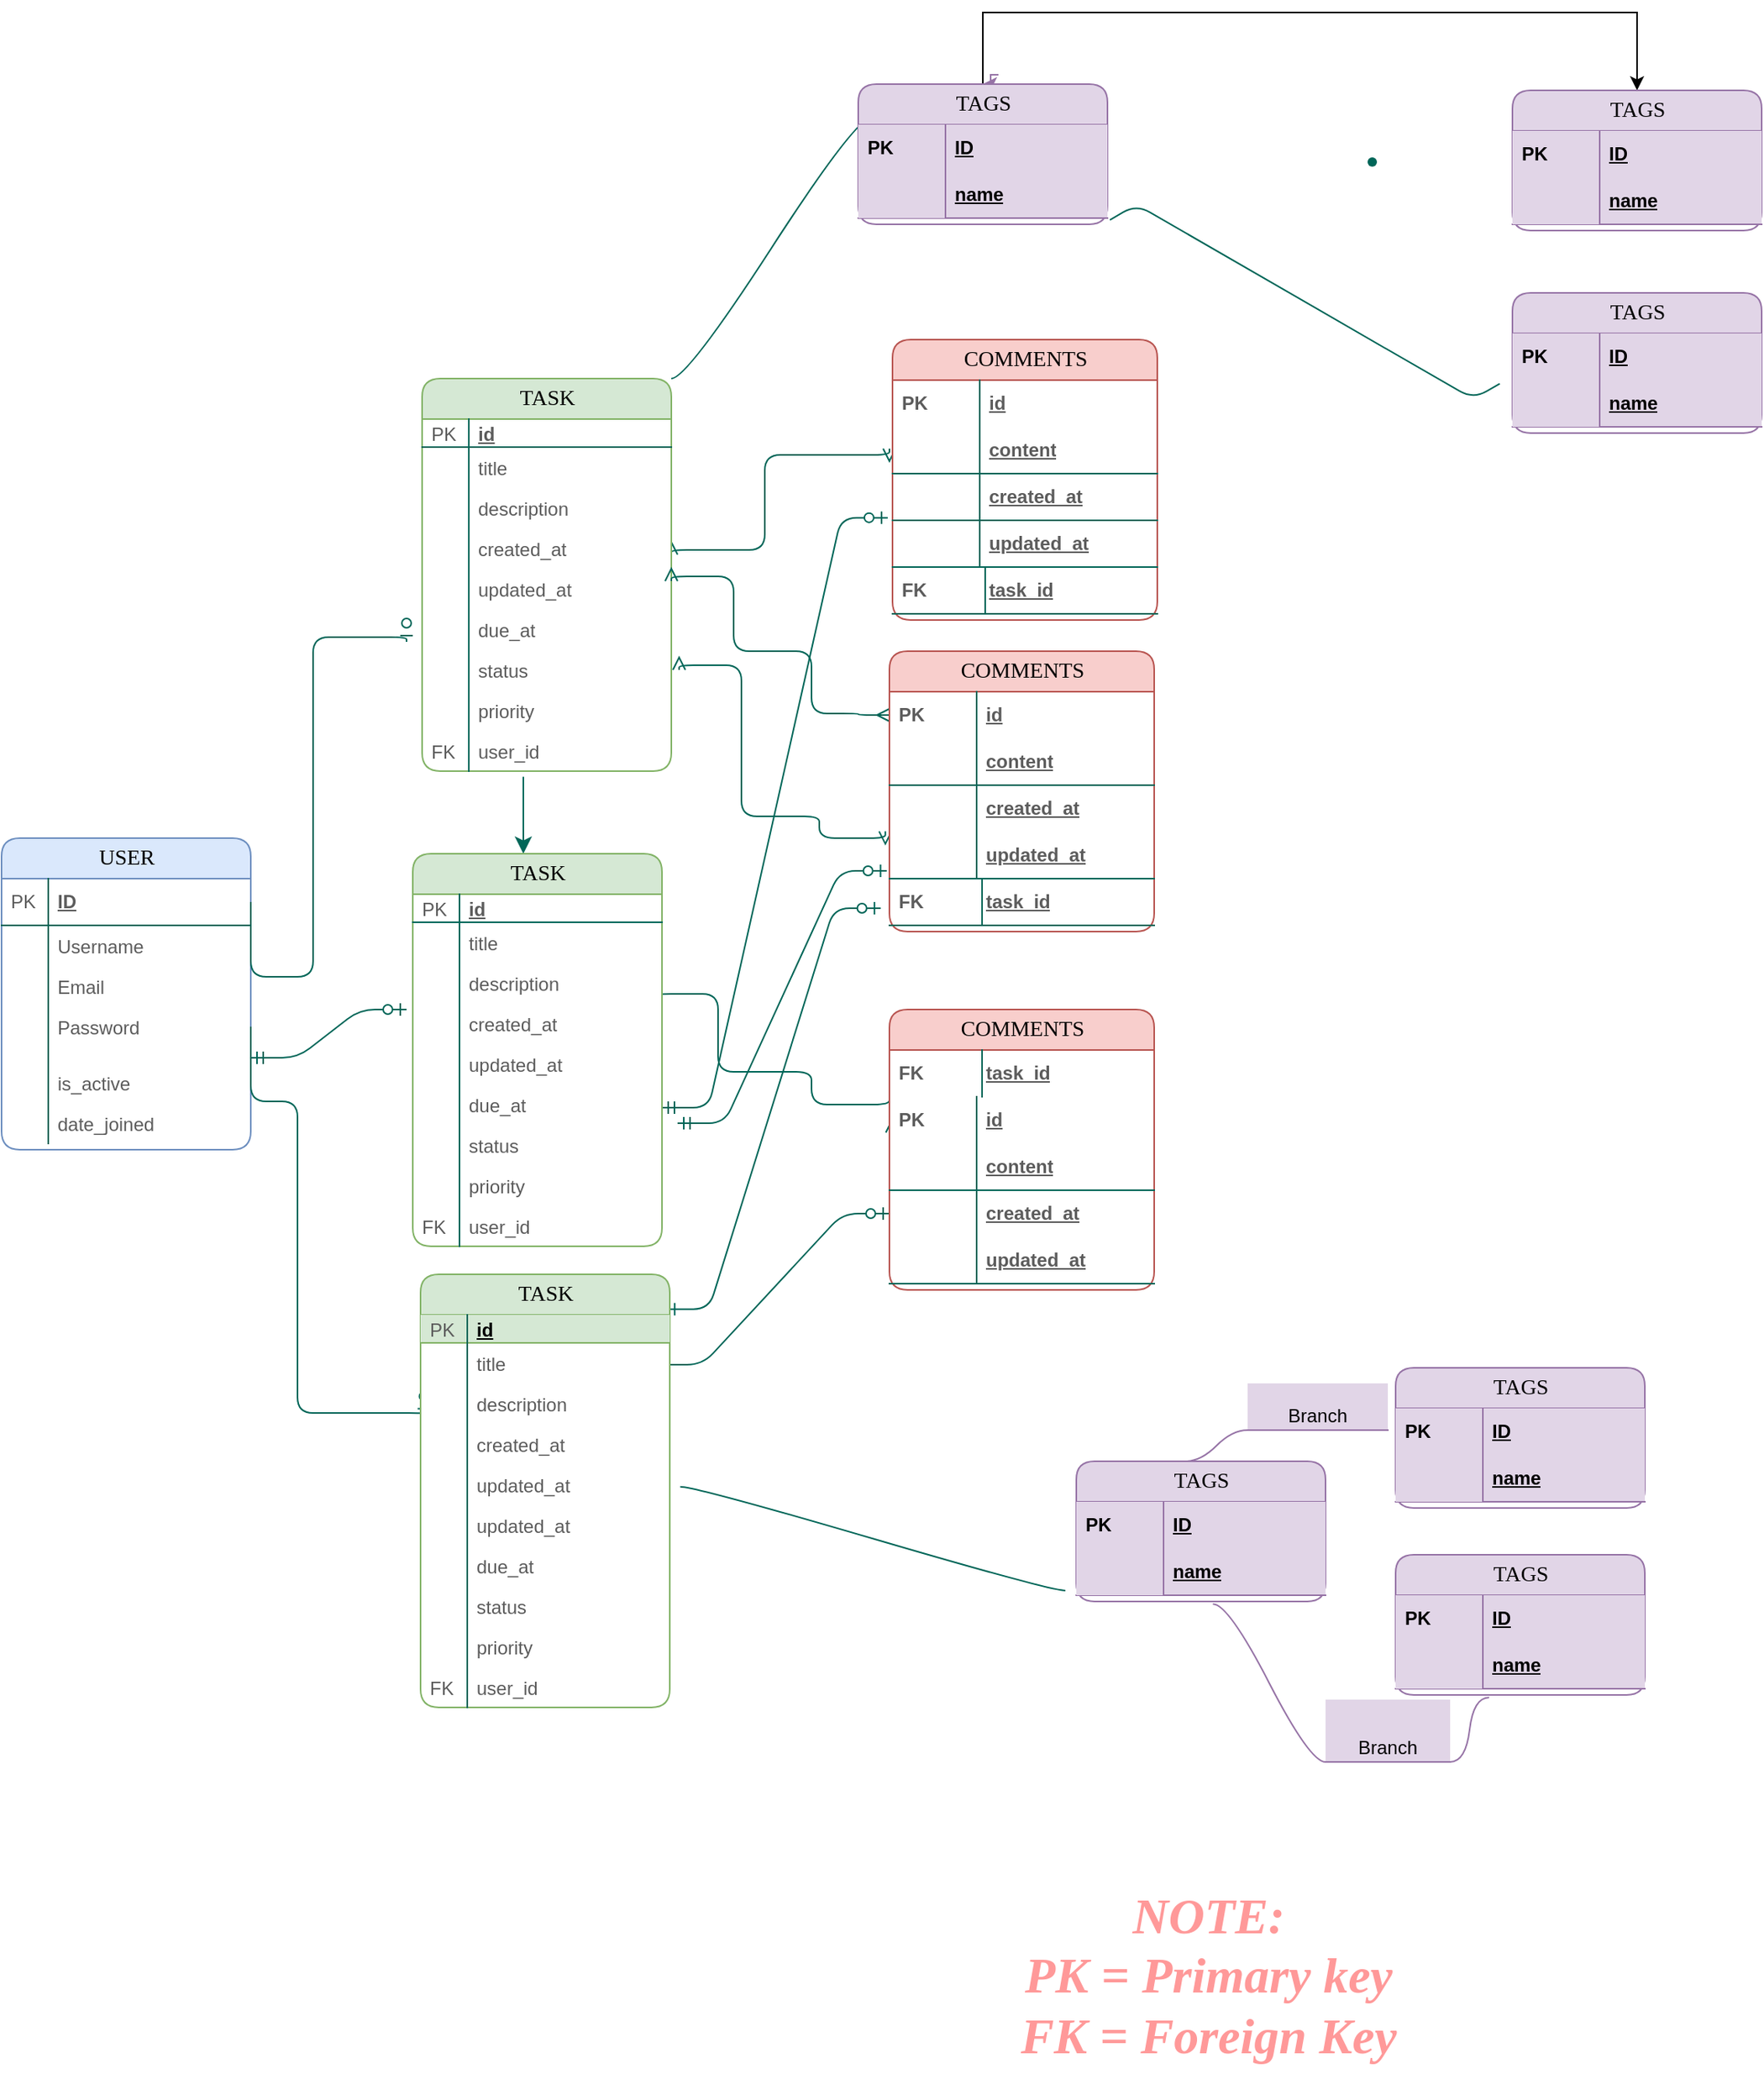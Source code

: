 <mxGraphModel dx="1050" dy="957" grid="1" gridSize="10" guides="1" tooltips="1" connect="1" arrows="1" fold="1" page="0" pageScale="1" pageWidth="1100" pageHeight="850" background="#ffffff" math="0" shadow="0">
  <root>
    <mxCell id="0" />
    <mxCell id="1" parent="0" />
    <mxCell id="2e49270ec7c68f3f-57" value="" style="edgeStyle=orthogonalEdgeStyle;html=1;endArrow=ERmany;startArrow=ERmany;labelBackgroundColor=none;fontFamily=Verdana;fontSize=14;entryX=1;entryY=0.5;exitX=0;exitY=0.5;exitDx=0;exitDy=0;strokeColor=#006658;fontColor=default;" parent="1" edge="1">
      <mxGeometry width="100" height="100" relative="1" as="geometry">
        <mxPoint x="600" y="60" as="sourcePoint" />
        <mxPoint x="460" y="128" as="targetPoint" />
        <Array as="points">
          <mxPoint x="600" y="64" />
          <mxPoint x="520" y="64" />
          <mxPoint x="520" y="125" />
          <mxPoint x="460" y="125" />
        </Array>
      </mxGeometry>
    </mxCell>
    <mxCell id="2e49270ec7c68f3f-60" value="" style="edgeStyle=entityRelationEdgeStyle;html=1;endArrow=ERzeroToOne;startArrow=ERmandOne;labelBackgroundColor=none;fontFamily=Verdana;fontSize=14;exitX=1;exitY=0.5;entryX=0;entryY=0.5;entryDx=0;entryDy=0;strokeColor=#006658;fontColor=default;" parent="1" target="EWD9UEPrraGSUW-WTAQi-320" edge="1">
      <mxGeometry width="100" height="100" relative="1" as="geometry">
        <mxPoint x="450" y="648" as="sourcePoint" />
        <mxPoint x="575.68" y="527.35" as="targetPoint" />
        <Array as="points">
          <mxPoint x="520" y="600" />
          <mxPoint x="530" y="610" />
        </Array>
      </mxGeometry>
    </mxCell>
    <mxCell id="2e49270ec7c68f3f-80" value="USER" style="swimlane;html=1;fontStyle=0;childLayout=stackLayout;horizontal=1;startSize=26;fillColor=#dae8fc;horizontalStack=0;resizeParent=1;resizeLast=0;collapsible=1;marginBottom=0;swimlaneFillColor=#ffffff;align=center;rounded=1;shadow=0;comic=0;labelBackgroundColor=none;strokeWidth=1;fontFamily=Verdana;fontSize=14;strokeColor=#6c8ebf;" parent="1" vertex="1">
      <mxGeometry x="30" y="310" width="160" height="200" as="geometry" />
    </mxCell>
    <mxCell id="2e49270ec7c68f3f-81" value="ID&lt;span style=&quot;white-space: pre;&quot;&gt;&#x9;&lt;/span&gt;" style="shape=partialRectangle;top=0;left=0;right=0;bottom=1;html=1;align=left;verticalAlign=middle;fillColor=none;spacingLeft=34;spacingRight=4;whiteSpace=wrap;overflow=hidden;rotatable=0;points=[[0,0.5],[1,0.5]];portConstraint=eastwest;dropTarget=0;fontStyle=5;labelBackgroundColor=none;strokeColor=#006658;fontColor=#5C5C5C;rounded=1;" parent="2e49270ec7c68f3f-80" vertex="1">
      <mxGeometry y="26" width="160" height="30" as="geometry" />
    </mxCell>
    <mxCell id="2e49270ec7c68f3f-82" value="PK" style="shape=partialRectangle;top=0;left=0;bottom=0;html=1;fillColor=none;align=left;verticalAlign=middle;spacingLeft=4;spacingRight=4;whiteSpace=wrap;overflow=hidden;rotatable=0;points=[];portConstraint=eastwest;part=1;labelBackgroundColor=none;strokeColor=#006658;fontColor=#5C5C5C;rounded=1;" parent="2e49270ec7c68f3f-81" vertex="1" connectable="0">
      <mxGeometry width="30" height="30" as="geometry" />
    </mxCell>
    <mxCell id="2e49270ec7c68f3f-83" value="Username" style="shape=partialRectangle;top=0;left=0;right=0;bottom=0;html=1;align=left;verticalAlign=top;fillColor=none;spacingLeft=34;spacingRight=4;whiteSpace=wrap;overflow=hidden;rotatable=0;points=[[0,0.5],[1,0.5]];portConstraint=eastwest;dropTarget=0;labelBackgroundColor=none;strokeColor=#006658;fontColor=#5C5C5C;rounded=1;" parent="2e49270ec7c68f3f-80" vertex="1">
      <mxGeometry y="56" width="160" height="26" as="geometry" />
    </mxCell>
    <mxCell id="2e49270ec7c68f3f-84" value="" style="shape=partialRectangle;top=0;left=0;bottom=0;html=1;fillColor=none;align=left;verticalAlign=top;spacingLeft=4;spacingRight=4;whiteSpace=wrap;overflow=hidden;rotatable=0;points=[];portConstraint=eastwest;part=1;labelBackgroundColor=none;strokeColor=#006658;fontColor=#5C5C5C;rounded=1;" parent="2e49270ec7c68f3f-83" vertex="1" connectable="0">
      <mxGeometry width="30" height="26" as="geometry" />
    </mxCell>
    <mxCell id="2e49270ec7c68f3f-85" value="Email" style="shape=partialRectangle;top=0;left=0;right=0;bottom=0;html=1;align=left;verticalAlign=top;fillColor=none;spacingLeft=34;spacingRight=4;whiteSpace=wrap;overflow=hidden;rotatable=0;points=[[0,0.5],[1,0.5]];portConstraint=eastwest;dropTarget=0;labelBackgroundColor=none;strokeColor=#006658;fontColor=#5C5C5C;rounded=1;" parent="2e49270ec7c68f3f-80" vertex="1">
      <mxGeometry y="82" width="160" height="26" as="geometry" />
    </mxCell>
    <mxCell id="2e49270ec7c68f3f-86" value="" style="shape=partialRectangle;top=0;left=0;bottom=0;html=1;fillColor=none;align=left;verticalAlign=top;spacingLeft=4;spacingRight=4;whiteSpace=wrap;overflow=hidden;rotatable=0;points=[];portConstraint=eastwest;part=1;labelBackgroundColor=none;strokeColor=#006658;fontColor=#5C5C5C;rounded=1;" parent="2e49270ec7c68f3f-85" vertex="1" connectable="0">
      <mxGeometry width="30" height="26" as="geometry" />
    </mxCell>
    <mxCell id="2e49270ec7c68f3f-87" value="Password" style="shape=partialRectangle;top=0;left=0;right=0;bottom=0;html=1;align=left;verticalAlign=top;fillColor=none;spacingLeft=34;spacingRight=4;whiteSpace=wrap;overflow=hidden;rotatable=0;points=[[0,0.5],[1,0.5]];portConstraint=eastwest;dropTarget=0;labelBackgroundColor=none;strokeColor=#006658;fontColor=#5C5C5C;rounded=1;" parent="2e49270ec7c68f3f-80" vertex="1">
      <mxGeometry y="108" width="160" height="26" as="geometry" />
    </mxCell>
    <mxCell id="2e49270ec7c68f3f-88" value="" style="shape=partialRectangle;top=0;left=0;bottom=0;html=1;fillColor=none;align=left;verticalAlign=top;spacingLeft=4;spacingRight=4;whiteSpace=wrap;overflow=hidden;rotatable=0;points=[];portConstraint=eastwest;part=1;labelBackgroundColor=none;strokeColor=#006658;fontColor=#5C5C5C;rounded=1;" parent="2e49270ec7c68f3f-87" vertex="1" connectable="0">
      <mxGeometry width="30" height="26" as="geometry" />
    </mxCell>
    <mxCell id="2e49270ec7c68f3f-89" value="&#xa;&lt;span style=&quot;color: rgb(0, 0, 0); font-family: Helvetica; font-size: 12px; font-style: normal; font-variant-ligatures: normal; font-variant-caps: normal; font-weight: 400; letter-spacing: normal; orphans: 2; text-align: left; text-indent: 0px; text-transform: none; widows: 2; word-spacing: 0px; -webkit-text-stroke-width: 0px; white-space: normal; background-color: rgb(251, 251, 251); text-decoration-thickness: initial; text-decoration-style: initial; text-decoration-color: initial; display: inline !important; float: none;&quot;&gt;Password&lt;/span&gt;&#xa;&#xa;" style="shape=partialRectangle;top=0;left=0;right=0;bottom=0;html=1;align=left;verticalAlign=top;fillColor=none;spacingLeft=34;spacingRight=4;whiteSpace=wrap;overflow=hidden;rotatable=0;points=[[0,0.5],[1,0.5]];portConstraint=eastwest;dropTarget=0;labelBackgroundColor=none;strokeColor=#006658;fontColor=#5C5C5C;rounded=1;" parent="2e49270ec7c68f3f-80" vertex="1">
      <mxGeometry y="134" width="160" height="10" as="geometry" />
    </mxCell>
    <mxCell id="2e49270ec7c68f3f-90" value="" style="shape=partialRectangle;top=0;left=0;bottom=0;html=1;fillColor=none;align=left;verticalAlign=top;spacingLeft=4;spacingRight=4;whiteSpace=wrap;overflow=hidden;rotatable=0;points=[];portConstraint=eastwest;part=1;labelBackgroundColor=none;strokeColor=#006658;fontColor=#5C5C5C;rounded=1;" parent="2e49270ec7c68f3f-89" vertex="1" connectable="0">
      <mxGeometry width="30" height="10" as="geometry" />
    </mxCell>
    <mxCell id="EWD9UEPrraGSUW-WTAQi-1" value="is_active" style="shape=partialRectangle;top=0;left=0;right=0;bottom=0;html=1;align=left;verticalAlign=top;fillColor=none;spacingLeft=34;spacingRight=4;whiteSpace=wrap;overflow=hidden;rotatable=0;points=[[0,0.5],[1,0.5]];portConstraint=eastwest;dropTarget=0;labelBackgroundColor=none;strokeColor=#006658;fontColor=#5C5C5C;rounded=1;" parent="2e49270ec7c68f3f-80" vertex="1">
      <mxGeometry y="144" width="160" height="26" as="geometry" />
    </mxCell>
    <mxCell id="EWD9UEPrraGSUW-WTAQi-2" value="" style="shape=partialRectangle;top=0;left=0;bottom=0;html=1;fillColor=none;align=left;verticalAlign=top;spacingLeft=4;spacingRight=4;whiteSpace=wrap;overflow=hidden;rotatable=0;points=[];portConstraint=eastwest;part=1;labelBackgroundColor=none;strokeColor=#006658;fontColor=#5C5C5C;rounded=1;" parent="EWD9UEPrraGSUW-WTAQi-1" connectable="0" vertex="1">
      <mxGeometry width="30" height="26" as="geometry" />
    </mxCell>
    <mxCell id="EWD9UEPrraGSUW-WTAQi-5" value="date_joined" style="shape=partialRectangle;top=0;left=0;right=0;bottom=0;html=1;align=left;verticalAlign=top;fillColor=none;spacingLeft=34;spacingRight=4;whiteSpace=wrap;overflow=hidden;rotatable=0;points=[[0,0.5],[1,0.5]];portConstraint=eastwest;dropTarget=0;labelBackgroundColor=none;strokeColor=#006658;fontColor=#5C5C5C;rounded=1;" parent="2e49270ec7c68f3f-80" vertex="1">
      <mxGeometry y="170" width="160" height="26" as="geometry" />
    </mxCell>
    <mxCell id="EWD9UEPrraGSUW-WTAQi-6" value="" style="shape=partialRectangle;top=0;left=0;bottom=0;html=1;fillColor=none;align=left;verticalAlign=top;spacingLeft=4;spacingRight=4;whiteSpace=wrap;overflow=hidden;rotatable=0;points=[];portConstraint=eastwest;part=1;labelBackgroundColor=none;strokeColor=#006658;fontColor=#5C5C5C;rounded=1;" parent="EWD9UEPrraGSUW-WTAQi-5" connectable="0" vertex="1">
      <mxGeometry width="30" height="26" as="geometry" />
    </mxCell>
    <mxCell id="2e49270ec7c68f3f-91" value="" style="edgeStyle=orthogonalEdgeStyle;html=1;endArrow=ERzeroToOne;endFill=1;labelBackgroundColor=none;fontFamily=Verdana;fontSize=14;entryX=0;entryY=0.5;exitX=1;exitY=0.5;strokeColor=#006658;fontColor=default;" parent="1" source="2e49270ec7c68f3f-81" edge="1">
      <mxGeometry width="100" height="100" relative="1" as="geometry">
        <mxPoint x="70" y="300" as="sourcePoint" />
        <mxPoint x="290" y="184" as="targetPoint" />
        <Array as="points">
          <mxPoint x="230" y="399" />
          <mxPoint x="230" y="181" />
        </Array>
      </mxGeometry>
    </mxCell>
    <mxCell id="2e49270ec7c68f3f-92" value="" style="edgeStyle=orthogonalEdgeStyle;html=1;endArrow=ERzeroToOne;endFill=1;labelBackgroundColor=none;fontFamily=Verdana;fontSize=14;entryX=0.013;entryY=-0.218;exitX=1;exitY=0.5;strokeColor=#006658;fontColor=default;entryDx=0;entryDy=0;entryPerimeter=0;" parent="1" source="2e49270ec7c68f3f-87" target="EWD9UEPrraGSUW-WTAQi-278" edge="1">
      <mxGeometry width="100" height="100" relative="1" as="geometry">
        <mxPoint x="200.353" y="408.941" as="sourcePoint" />
        <mxPoint x="290" y="679" as="targetPoint" />
        <Array as="points">
          <mxPoint x="190" y="479" />
          <mxPoint x="220" y="479" />
          <mxPoint x="220" y="679" />
          <mxPoint x="301" y="679" />
        </Array>
      </mxGeometry>
    </mxCell>
    <mxCell id="EWD9UEPrraGSUW-WTAQi-39" value="" style="endArrow=classic;html=1;rounded=1;fontSize=12;startSize=8;endSize=8;curved=1;exitX=0.406;exitY=1.141;exitDx=0;exitDy=0;exitPerimeter=0;labelBackgroundColor=none;strokeColor=#006658;fontColor=default;" parent="1" source="EWD9UEPrraGSUW-WTAQi-231" edge="1">
      <mxGeometry width="50" height="50" relative="1" as="geometry">
        <mxPoint x="366.88" y="224.424" as="sourcePoint" />
        <mxPoint x="365" y="320" as="targetPoint" />
      </mxGeometry>
    </mxCell>
    <mxCell id="EWD9UEPrraGSUW-WTAQi-88" value="TASK" style="swimlane;html=1;fontStyle=0;childLayout=stackLayout;horizontal=1;startSize=26;fillColor=#d5e8d4;horizontalStack=0;resizeParent=1;resizeLast=0;collapsible=1;marginBottom=0;swimlaneFillColor=#ffffff;align=center;rounded=1;shadow=0;comic=0;labelBackgroundColor=none;strokeWidth=1;fontFamily=Verdana;fontSize=14;strokeColor=#82b366;" parent="1" vertex="1">
      <mxGeometry x="300" y="15" width="160" height="252" as="geometry" />
    </mxCell>
    <mxCell id="EWD9UEPrraGSUW-WTAQi-89" value="id&lt;span style=&quot;white-space: pre;&quot;&gt;&#x9;&lt;/span&gt;" style="shape=partialRectangle;top=0;left=0;right=0;bottom=1;html=1;align=left;verticalAlign=middle;fillColor=none;spacingLeft=34;spacingRight=4;whiteSpace=wrap;overflow=hidden;rotatable=0;points=[[0,0.5],[1,0.5]];portConstraint=eastwest;dropTarget=0;fontStyle=5;labelBackgroundColor=none;strokeColor=#006658;fontColor=#5C5C5C;rounded=1;" parent="EWD9UEPrraGSUW-WTAQi-88" vertex="1">
      <mxGeometry y="26" width="160" height="18" as="geometry" />
    </mxCell>
    <mxCell id="EWD9UEPrraGSUW-WTAQi-90" value="PK" style="shape=partialRectangle;top=0;left=0;bottom=0;html=1;fillColor=none;align=left;verticalAlign=middle;spacingLeft=4;spacingRight=4;whiteSpace=wrap;overflow=hidden;rotatable=0;points=[];portConstraint=eastwest;part=1;labelBackgroundColor=none;strokeColor=#006658;fontColor=#5C5C5C;rounded=1;" parent="EWD9UEPrraGSUW-WTAQi-89" connectable="0" vertex="1">
      <mxGeometry width="30" height="18" as="geometry" />
    </mxCell>
    <mxCell id="EWD9UEPrraGSUW-WTAQi-91" value="title" style="shape=partialRectangle;top=0;left=0;right=0;bottom=0;html=1;align=left;verticalAlign=top;fillColor=none;spacingLeft=34;spacingRight=4;whiteSpace=wrap;overflow=hidden;rotatable=0;points=[[0,0.5],[1,0.5]];portConstraint=eastwest;dropTarget=0;labelBackgroundColor=none;strokeColor=#006658;fontColor=#5C5C5C;rounded=1;" parent="EWD9UEPrraGSUW-WTAQi-88" vertex="1">
      <mxGeometry y="44" width="160" height="26" as="geometry" />
    </mxCell>
    <mxCell id="EWD9UEPrraGSUW-WTAQi-92" value="" style="shape=partialRectangle;top=0;left=0;bottom=0;html=1;fillColor=none;align=left;verticalAlign=top;spacingLeft=4;spacingRight=4;whiteSpace=wrap;overflow=hidden;rotatable=0;points=[];portConstraint=eastwest;part=1;labelBackgroundColor=none;strokeColor=#006658;fontColor=#5C5C5C;rounded=1;" parent="EWD9UEPrraGSUW-WTAQi-91" connectable="0" vertex="1">
      <mxGeometry width="30" height="26" as="geometry" />
    </mxCell>
    <mxCell id="EWD9UEPrraGSUW-WTAQi-93" value="description" style="shape=partialRectangle;top=0;left=0;right=0;bottom=0;html=1;align=left;verticalAlign=top;fillColor=none;spacingLeft=34;spacingRight=4;whiteSpace=wrap;overflow=hidden;rotatable=0;points=[[0,0.5],[1,0.5]];portConstraint=eastwest;dropTarget=0;labelBackgroundColor=none;strokeColor=#006658;fontColor=#5C5C5C;rounded=1;" parent="EWD9UEPrraGSUW-WTAQi-88" vertex="1">
      <mxGeometry y="70" width="160" height="26" as="geometry" />
    </mxCell>
    <mxCell id="EWD9UEPrraGSUW-WTAQi-94" value="" style="shape=partialRectangle;top=0;left=0;bottom=0;html=1;fillColor=none;align=left;verticalAlign=top;spacingLeft=4;spacingRight=4;whiteSpace=wrap;overflow=hidden;rotatable=0;points=[];portConstraint=eastwest;part=1;labelBackgroundColor=none;strokeColor=#006658;fontColor=#5C5C5C;rounded=1;" parent="EWD9UEPrraGSUW-WTAQi-93" connectable="0" vertex="1">
      <mxGeometry width="30" height="26" as="geometry" />
    </mxCell>
    <mxCell id="EWD9UEPrraGSUW-WTAQi-95" value="created_at" style="shape=partialRectangle;top=0;left=0;right=0;bottom=0;html=1;align=left;verticalAlign=top;fillColor=none;spacingLeft=34;spacingRight=4;whiteSpace=wrap;overflow=hidden;rotatable=0;points=[[0,0.5],[1,0.5]];portConstraint=eastwest;dropTarget=0;labelBackgroundColor=none;strokeColor=#006658;fontColor=#5C5C5C;rounded=1;" parent="EWD9UEPrraGSUW-WTAQi-88" vertex="1">
      <mxGeometry y="96" width="160" height="26" as="geometry" />
    </mxCell>
    <mxCell id="EWD9UEPrraGSUW-WTAQi-96" value="" style="shape=partialRectangle;top=0;left=0;bottom=0;html=1;fillColor=none;align=left;verticalAlign=top;spacingLeft=4;spacingRight=4;whiteSpace=wrap;overflow=hidden;rotatable=0;points=[];portConstraint=eastwest;part=1;labelBackgroundColor=none;strokeColor=#006658;fontColor=#5C5C5C;rounded=1;" parent="EWD9UEPrraGSUW-WTAQi-95" connectable="0" vertex="1">
      <mxGeometry width="30" height="26" as="geometry" />
    </mxCell>
    <mxCell id="EWD9UEPrraGSUW-WTAQi-221" value="updated_at" style="shape=partialRectangle;top=0;left=0;right=0;bottom=0;html=1;align=left;verticalAlign=top;fillColor=none;spacingLeft=34;spacingRight=4;whiteSpace=wrap;overflow=hidden;rotatable=0;points=[[0,0.5],[1,0.5]];portConstraint=eastwest;dropTarget=0;labelBackgroundColor=none;strokeColor=#006658;fontColor=#5C5C5C;rounded=1;" parent="EWD9UEPrraGSUW-WTAQi-88" vertex="1">
      <mxGeometry y="122" width="160" height="26" as="geometry" />
    </mxCell>
    <mxCell id="EWD9UEPrraGSUW-WTAQi-222" value="" style="shape=partialRectangle;top=0;left=0;bottom=0;html=1;fillColor=none;align=left;verticalAlign=top;spacingLeft=4;spacingRight=4;whiteSpace=wrap;overflow=hidden;rotatable=0;points=[];portConstraint=eastwest;part=1;labelBackgroundColor=none;strokeColor=#006658;fontColor=#5C5C5C;rounded=1;" parent="EWD9UEPrraGSUW-WTAQi-221" connectable="0" vertex="1">
      <mxGeometry width="30" height="26" as="geometry" />
    </mxCell>
    <mxCell id="EWD9UEPrraGSUW-WTAQi-223" value="due_at" style="shape=partialRectangle;top=0;left=0;right=0;bottom=0;html=1;align=left;verticalAlign=top;fillColor=none;spacingLeft=34;spacingRight=4;whiteSpace=wrap;overflow=hidden;rotatable=0;points=[[0,0.5],[1,0.5]];portConstraint=eastwest;dropTarget=0;labelBackgroundColor=none;strokeColor=#006658;fontColor=#5C5C5C;rounded=1;" parent="EWD9UEPrraGSUW-WTAQi-88" vertex="1">
      <mxGeometry y="148" width="160" height="26" as="geometry" />
    </mxCell>
    <mxCell id="EWD9UEPrraGSUW-WTAQi-224" value="" style="shape=partialRectangle;top=0;left=0;bottom=0;html=1;fillColor=none;align=left;verticalAlign=top;spacingLeft=4;spacingRight=4;whiteSpace=wrap;overflow=hidden;rotatable=0;points=[];portConstraint=eastwest;part=1;labelBackgroundColor=none;strokeColor=#006658;fontColor=#5C5C5C;rounded=1;" parent="EWD9UEPrraGSUW-WTAQi-223" connectable="0" vertex="1">
      <mxGeometry width="30" height="26" as="geometry" />
    </mxCell>
    <mxCell id="EWD9UEPrraGSUW-WTAQi-227" value="status" style="shape=partialRectangle;top=0;left=0;right=0;bottom=0;html=1;align=left;verticalAlign=top;fillColor=none;spacingLeft=34;spacingRight=4;whiteSpace=wrap;overflow=hidden;rotatable=0;points=[[0,0.5],[1,0.5]];portConstraint=eastwest;dropTarget=0;labelBackgroundColor=none;strokeColor=#006658;fontColor=#5C5C5C;rounded=1;" parent="EWD9UEPrraGSUW-WTAQi-88" vertex="1">
      <mxGeometry y="174" width="160" height="26" as="geometry" />
    </mxCell>
    <mxCell id="EWD9UEPrraGSUW-WTAQi-228" value="" style="shape=partialRectangle;top=0;left=0;bottom=0;html=1;fillColor=none;align=left;verticalAlign=top;spacingLeft=4;spacingRight=4;whiteSpace=wrap;overflow=hidden;rotatable=0;points=[];portConstraint=eastwest;part=1;labelBackgroundColor=none;strokeColor=#006658;fontColor=#5C5C5C;rounded=1;" parent="EWD9UEPrraGSUW-WTAQi-227" connectable="0" vertex="1">
      <mxGeometry width="30" height="26" as="geometry" />
    </mxCell>
    <mxCell id="EWD9UEPrraGSUW-WTAQi-229" value="priority" style="shape=partialRectangle;top=0;left=0;right=0;bottom=0;html=1;align=left;verticalAlign=top;fillColor=none;spacingLeft=34;spacingRight=4;whiteSpace=wrap;overflow=hidden;rotatable=0;points=[[0,0.5],[1,0.5]];portConstraint=eastwest;dropTarget=0;labelBackgroundColor=none;strokeColor=#006658;fontColor=#5C5C5C;rounded=1;" parent="EWD9UEPrraGSUW-WTAQi-88" vertex="1">
      <mxGeometry y="200" width="160" height="26" as="geometry" />
    </mxCell>
    <mxCell id="EWD9UEPrraGSUW-WTAQi-230" value="" style="shape=partialRectangle;top=0;left=0;bottom=0;html=1;fillColor=none;align=left;verticalAlign=top;spacingLeft=4;spacingRight=4;whiteSpace=wrap;overflow=hidden;rotatable=0;points=[];portConstraint=eastwest;part=1;labelBackgroundColor=none;strokeColor=#006658;fontColor=#5C5C5C;rounded=1;" parent="EWD9UEPrraGSUW-WTAQi-229" connectable="0" vertex="1">
      <mxGeometry width="30" height="26" as="geometry" />
    </mxCell>
    <mxCell id="EWD9UEPrraGSUW-WTAQi-231" value="user_id" style="shape=partialRectangle;top=0;left=0;right=0;bottom=0;html=1;align=left;verticalAlign=top;fillColor=none;spacingLeft=34;spacingRight=4;whiteSpace=wrap;overflow=hidden;rotatable=0;points=[[0,0.5],[1,0.5]];portConstraint=eastwest;dropTarget=0;labelBackgroundColor=none;strokeColor=#006658;fontColor=#5C5C5C;rounded=1;" parent="EWD9UEPrraGSUW-WTAQi-88" vertex="1">
      <mxGeometry y="226" width="160" height="26" as="geometry" />
    </mxCell>
    <mxCell id="EWD9UEPrraGSUW-WTAQi-232" value="FK" style="shape=partialRectangle;top=0;left=0;bottom=0;html=1;fillColor=none;align=left;verticalAlign=top;spacingLeft=4;spacingRight=4;whiteSpace=wrap;overflow=hidden;rotatable=0;points=[];portConstraint=eastwest;part=1;labelBackgroundColor=none;strokeColor=#006658;fontColor=#5C5C5C;rounded=1;" parent="EWD9UEPrraGSUW-WTAQi-231" connectable="0" vertex="1">
      <mxGeometry width="30" height="26" as="geometry" />
    </mxCell>
    <mxCell id="EWD9UEPrraGSUW-WTAQi-125" value="COMMENTS" style="swimlane;html=1;fontStyle=0;childLayout=stackLayout;horizontal=1;startSize=26;fillColor=#f8cecc;horizontalStack=0;resizeParent=1;resizeLast=0;collapsible=1;marginBottom=0;swimlaneFillColor=#ffffff;align=center;rounded=1;shadow=0;comic=0;labelBackgroundColor=none;strokeWidth=1;fontFamily=Verdana;fontSize=14;strokeColor=#b85450;" parent="1" vertex="1">
      <mxGeometry x="602" y="-10" width="170" height="180" as="geometry" />
    </mxCell>
    <mxCell id="EWD9UEPrraGSUW-WTAQi-126" value="id" style="shape=partialRectangle;top=0;left=0;right=0;bottom=0;html=1;align=left;verticalAlign=middle;fillColor=none;spacingLeft=60;spacingRight=4;whiteSpace=wrap;overflow=hidden;rotatable=0;points=[[0,0.5],[1,0.5]];portConstraint=eastwest;dropTarget=0;fontStyle=5;labelBackgroundColor=none;strokeColor=#006658;fontColor=#5C5C5C;rounded=1;" parent="EWD9UEPrraGSUW-WTAQi-125" vertex="1">
      <mxGeometry y="26" width="170" height="30" as="geometry" />
    </mxCell>
    <mxCell id="EWD9UEPrraGSUW-WTAQi-127" value="PK" style="shape=partialRectangle;fontStyle=1;top=0;left=0;bottom=0;html=1;fillColor=none;align=left;verticalAlign=middle;spacingLeft=4;spacingRight=4;whiteSpace=wrap;overflow=hidden;rotatable=0;points=[];portConstraint=eastwest;part=1;labelBackgroundColor=none;strokeColor=#006658;fontColor=#5C5C5C;rounded=1;" parent="EWD9UEPrraGSUW-WTAQi-126" connectable="0" vertex="1">
      <mxGeometry width="56" height="30" as="geometry" />
    </mxCell>
    <mxCell id="EWD9UEPrraGSUW-WTAQi-128" value="content" style="shape=partialRectangle;top=0;left=0;right=0;bottom=1;html=1;align=left;verticalAlign=middle;fillColor=none;spacingLeft=60;spacingRight=4;whiteSpace=wrap;overflow=hidden;rotatable=0;points=[[0,0.5],[1,0.5]];portConstraint=eastwest;dropTarget=0;fontStyle=5;labelBackgroundColor=none;strokeColor=#006658;fontColor=#5C5C5C;rounded=1;" parent="EWD9UEPrraGSUW-WTAQi-125" vertex="1">
      <mxGeometry y="56" width="170" height="30" as="geometry" />
    </mxCell>
    <mxCell id="EWD9UEPrraGSUW-WTAQi-129" value="" style="shape=partialRectangle;fontStyle=1;top=0;left=0;bottom=0;html=1;fillColor=none;align=left;verticalAlign=middle;spacingLeft=4;spacingRight=4;whiteSpace=wrap;overflow=hidden;rotatable=0;points=[];portConstraint=eastwest;part=1;labelBackgroundColor=none;strokeColor=#006658;fontColor=#5C5C5C;rounded=1;" parent="EWD9UEPrraGSUW-WTAQi-128" connectable="0" vertex="1">
      <mxGeometry width="56" height="30" as="geometry" />
    </mxCell>
    <mxCell id="EWD9UEPrraGSUW-WTAQi-292" value="created_at" style="shape=partialRectangle;top=0;left=0;right=0;bottom=1;html=1;align=left;verticalAlign=middle;fillColor=none;spacingLeft=60;spacingRight=4;whiteSpace=wrap;overflow=hidden;rotatable=0;points=[[0,0.5],[1,0.5]];portConstraint=eastwest;dropTarget=0;fontStyle=5;labelBackgroundColor=none;strokeColor=#006658;fontColor=#5C5C5C;rounded=1;" parent="EWD9UEPrraGSUW-WTAQi-125" vertex="1">
      <mxGeometry y="86" width="170" height="30" as="geometry" />
    </mxCell>
    <mxCell id="EWD9UEPrraGSUW-WTAQi-293" value="" style="shape=partialRectangle;fontStyle=1;top=0;left=0;bottom=0;html=1;fillColor=none;align=left;verticalAlign=middle;spacingLeft=4;spacingRight=4;whiteSpace=wrap;overflow=hidden;rotatable=0;points=[];portConstraint=eastwest;part=1;labelBackgroundColor=none;strokeColor=#006658;fontColor=#5C5C5C;rounded=1;" parent="EWD9UEPrraGSUW-WTAQi-292" connectable="0" vertex="1">
      <mxGeometry width="56" height="30" as="geometry" />
    </mxCell>
    <mxCell id="EWD9UEPrraGSUW-WTAQi-294" value="row 2" style="shape=partialRectangle;top=0;left=0;right=0;bottom=1;html=1;align=left;verticalAlign=middle;fillColor=none;spacingLeft=60;spacingRight=4;whiteSpace=wrap;overflow=hidden;rotatable=0;points=[[0,0.5],[1,0.5]];portConstraint=eastwest;dropTarget=0;fontStyle=5;labelBackgroundColor=none;strokeColor=#006658;fontColor=#5C5C5C;rounded=1;" parent="EWD9UEPrraGSUW-WTAQi-125" vertex="1">
      <mxGeometry y="116" width="170" as="geometry" />
    </mxCell>
    <mxCell id="EWD9UEPrraGSUW-WTAQi-295" value="PK,FK2" style="shape=partialRectangle;fontStyle=1;top=0;left=0;bottom=0;html=1;fillColor=none;align=left;verticalAlign=middle;spacingLeft=4;spacingRight=4;whiteSpace=wrap;overflow=hidden;rotatable=0;points=[];portConstraint=eastwest;part=1;labelBackgroundColor=none;strokeColor=#006658;fontColor=#5C5C5C;rounded=1;" parent="EWD9UEPrraGSUW-WTAQi-294" connectable="0" vertex="1">
      <mxGeometry width="56" as="geometry" />
    </mxCell>
    <mxCell id="EWD9UEPrraGSUW-WTAQi-296" value="updated_at" style="shape=partialRectangle;top=0;left=0;right=0;bottom=1;html=1;align=left;verticalAlign=middle;fillColor=none;spacingLeft=60;spacingRight=4;whiteSpace=wrap;overflow=hidden;rotatable=0;points=[[0,0.5],[1,0.5]];portConstraint=eastwest;dropTarget=0;fontStyle=5;labelBackgroundColor=none;strokeColor=#006658;fontColor=#5C5C5C;rounded=1;" parent="EWD9UEPrraGSUW-WTAQi-125" vertex="1">
      <mxGeometry y="116" width="170" height="30" as="geometry" />
    </mxCell>
    <mxCell id="EWD9UEPrraGSUW-WTAQi-297" value="" style="shape=partialRectangle;fontStyle=1;top=0;left=0;bottom=0;html=1;fillColor=none;align=left;verticalAlign=middle;spacingLeft=4;spacingRight=4;whiteSpace=wrap;overflow=hidden;rotatable=0;points=[];portConstraint=eastwest;part=1;labelBackgroundColor=none;strokeColor=#006658;fontColor=#5C5C5C;rounded=1;" parent="EWD9UEPrraGSUW-WTAQi-296" connectable="0" vertex="1">
      <mxGeometry width="56" height="30" as="geometry" />
    </mxCell>
    <mxCell id="EWD9UEPrraGSUW-WTAQi-298" value="task_id" style="shape=partialRectangle;top=0;left=0;right=0;bottom=1;html=1;align=left;verticalAlign=middle;fillColor=none;spacingLeft=60;spacingRight=4;whiteSpace=wrap;overflow=hidden;rotatable=0;points=[[0,0.5],[1,0.5]];portConstraint=eastwest;dropTarget=0;fontStyle=5;labelBackgroundColor=none;strokeColor=#006658;fontColor=#5C5C5C;rounded=1;" parent="EWD9UEPrraGSUW-WTAQi-125" vertex="1">
      <mxGeometry y="146" width="170" height="30" as="geometry" />
    </mxCell>
    <mxCell id="EWD9UEPrraGSUW-WTAQi-299" value="FK" style="shape=partialRectangle;fontStyle=1;top=0;left=0;bottom=0;html=1;fillColor=none;align=left;verticalAlign=middle;spacingLeft=4;spacingRight=4;whiteSpace=wrap;overflow=hidden;rotatable=0;points=[];portConstraint=eastwest;part=1;labelBackgroundColor=none;strokeColor=#006658;fontColor=#5C5C5C;rounded=1;" parent="EWD9UEPrraGSUW-WTAQi-298" connectable="0" vertex="1">
      <mxGeometry width="59.5" height="30" as="geometry" />
    </mxCell>
    <mxCell id="EWD9UEPrraGSUW-WTAQi-139" value="" style="edgeStyle=entityRelationEdgeStyle;html=1;endArrow=ERzeroToOne;startArrow=ERmandOne;labelBackgroundColor=none;fontFamily=Verdana;fontSize=14;exitX=1;exitY=0.5;strokeColor=#006658;fontColor=default;" parent="1" edge="1">
      <mxGeometry width="100" height="100" relative="1" as="geometry">
        <mxPoint x="190" y="451" as="sourcePoint" />
        <mxPoint x="290" y="420" as="targetPoint" />
      </mxGeometry>
    </mxCell>
    <mxCell id="EWD9UEPrraGSUW-WTAQi-140" value="" style="edgeStyle=entityRelationEdgeStyle;html=1;endArrow=ERzeroToOne;startArrow=ERmandOne;labelBackgroundColor=none;fontFamily=Verdana;fontSize=14;exitX=1.026;exitY=-0.063;exitDx=0;exitDy=0;exitPerimeter=0;strokeColor=#006658;fontColor=default;entryX=-0.033;entryY=0.633;entryDx=0;entryDy=0;entryPerimeter=0;" parent="1" target="EWD9UEPrraGSUW-WTAQi-313" edge="1">
      <mxGeometry width="100" height="100" relative="1" as="geometry">
        <mxPoint x="454.16" y="612.362" as="sourcePoint" />
        <mxPoint x="580" y="384" as="targetPoint" />
      </mxGeometry>
    </mxCell>
    <mxCell id="EWD9UEPrraGSUW-WTAQi-141" value="" style="edgeStyle=orthogonalEdgeStyle;html=1;endArrow=ERmany;startArrow=ERmany;labelBackgroundColor=none;fontFamily=Verdana;fontSize=14;entryX=1;entryY=0.5;exitX=0;exitY=0.5;exitDx=0;exitDy=0;strokeColor=#006658;fontColor=default;" parent="1" source="EWD9UEPrraGSUW-WTAQi-303" edge="1">
      <mxGeometry width="100" height="100" relative="1" as="geometry">
        <mxPoint x="580" y="253" as="sourcePoint" />
        <mxPoint x="460" y="145" as="targetPoint" />
        <Array as="points">
          <mxPoint x="580" y="231" />
          <mxPoint x="580" y="230" />
          <mxPoint x="550" y="230" />
          <mxPoint x="550" y="190" />
          <mxPoint x="500" y="190" />
          <mxPoint x="500" y="142" />
          <mxPoint x="460" y="142" />
        </Array>
      </mxGeometry>
    </mxCell>
    <mxCell id="EWD9UEPrraGSUW-WTAQi-142" value="" style="edgeStyle=entityRelationEdgeStyle;html=1;endArrow=ERzeroToOne;startArrow=ERmandOne;labelBackgroundColor=none;fontFamily=Verdana;fontSize=14;exitX=1.026;exitY=-0.063;exitDx=0;exitDy=0;exitPerimeter=0;strokeColor=#006658;fontColor=default;entryX=-0.018;entryY=-0.056;entryDx=0;entryDy=0;entryPerimeter=0;" parent="1" target="EWD9UEPrraGSUW-WTAQi-296" edge="1">
      <mxGeometry width="100" height="100" relative="1" as="geometry">
        <mxPoint x="454" y="483" as="sourcePoint" />
        <mxPoint x="590" y="168.0" as="targetPoint" />
        <Array as="points">
          <mxPoint x="580" y="180" />
          <mxPoint x="580" y="140" />
        </Array>
      </mxGeometry>
    </mxCell>
    <mxCell id="EWD9UEPrraGSUW-WTAQi-143" value="" style="edgeStyle=entityRelationEdgeStyle;html=1;endArrow=ERzeroToOne;startArrow=ERmandOne;labelBackgroundColor=none;fontFamily=Verdana;fontSize=14;exitX=1.026;exitY=-0.063;exitDx=0;exitDy=0;exitPerimeter=0;entryX=-0.01;entryY=0.833;entryDx=0;entryDy=0;entryPerimeter=0;strokeColor=#006658;fontColor=default;" parent="1" target="EWD9UEPrraGSUW-WTAQi-311" edge="1">
      <mxGeometry width="100" height="100" relative="1" as="geometry">
        <mxPoint x="464" y="493" as="sourcePoint" />
        <mxPoint x="571.84" y="365.76" as="targetPoint" />
      </mxGeometry>
    </mxCell>
    <mxCell id="EWD9UEPrraGSUW-WTAQi-144" value="" style="edgeStyle=orthogonalEdgeStyle;html=1;endArrow=ERmany;startArrow=ERmany;labelBackgroundColor=none;fontFamily=Verdana;fontSize=14;entryX=1;entryY=0.5;exitX=0.014;exitY=-0.011;exitDx=0;exitDy=0;strokeColor=#006658;fontColor=default;exitPerimeter=0;" parent="1" edge="1">
      <mxGeometry width="100" height="100" relative="1" as="geometry">
        <mxPoint x="597.38" y="305.67" as="sourcePoint" />
        <mxPoint x="465" y="202" as="targetPoint" />
        <Array as="points">
          <mxPoint x="597" y="310" />
          <mxPoint x="555" y="310" />
          <mxPoint x="555" y="296" />
          <mxPoint x="505" y="296" />
          <mxPoint x="505" y="199" />
          <mxPoint x="465" y="199" />
        </Array>
      </mxGeometry>
    </mxCell>
    <mxCell id="EWD9UEPrraGSUW-WTAQi-145" value="" style="edgeStyle=orthogonalEdgeStyle;html=1;endArrow=ERmany;startArrow=ERmany;labelBackgroundColor=none;fontFamily=Verdana;fontSize=14;entryX=1;entryY=0.5;exitX=0.01;exitY=0.767;exitDx=0;exitDy=0;exitPerimeter=0;strokeColor=#006658;fontColor=default;" parent="1" source="EWD9UEPrraGSUW-WTAQi-316" edge="1">
      <mxGeometry width="100" height="100" relative="1" as="geometry">
        <mxPoint x="574.72" y="470.23" as="sourcePoint" />
        <mxPoint x="450" y="412.94" as="targetPoint" />
        <Array as="points">
          <mxPoint x="600" y="470" />
          <mxPoint x="600" y="481" />
          <mxPoint x="550" y="481" />
          <mxPoint x="550" y="460" />
          <mxPoint x="490" y="460" />
          <mxPoint x="490" y="410" />
          <mxPoint x="450" y="410" />
        </Array>
      </mxGeometry>
    </mxCell>
    <mxCell id="EWD9UEPrraGSUW-WTAQi-152" value="" style="edgeStyle=entityRelationEdgeStyle;startArrow=none;endArrow=none;segment=10;curved=1;sourcePerimeterSpacing=0;targetPerimeterSpacing=0;rounded=1;fontSize=12;startSize=8;endSize=8;entryX=-0.044;entryY=-0.102;entryDx=0;entryDy=0;entryPerimeter=0;labelBackgroundColor=none;strokeColor=#006658;fontColor=default;exitX=1.042;exitY=0.551;exitDx=0;exitDy=0;exitPerimeter=0;" parent="1" source="EWD9UEPrraGSUW-WTAQi-280" edge="1">
      <mxGeometry relative="1" as="geometry">
        <mxPoint x="430" y="720" as="sourcePoint" />
        <mxPoint x="712.96" y="792.94" as="targetPoint" />
        <Array as="points">
          <mxPoint x="460" y="730" />
        </Array>
      </mxGeometry>
    </mxCell>
    <mxCell id="EWD9UEPrraGSUW-WTAQi-174" value="" style="edgeStyle=entityRelationEdgeStyle;startArrow=none;endArrow=none;segment=10;curved=1;sourcePerimeterSpacing=0;targetPerimeterSpacing=0;rounded=1;fontSize=12;startSize=8;endSize=8;exitX=1;exitY=0;exitDx=0;exitDy=0;labelBackgroundColor=none;strokeColor=#006658;fontColor=default;entryX=-0.01;entryY=0.056;entryDx=0;entryDy=0;entryPerimeter=0;" parent="1" source="EWD9UEPrraGSUW-WTAQi-88" edge="1">
      <mxGeometry relative="1" as="geometry">
        <mxPoint x="530" y="120" as="sourcePoint" />
        <mxPoint x="588.4" y="-152.32" as="targetPoint" />
      </mxGeometry>
    </mxCell>
    <mxCell id="EWD9UEPrraGSUW-WTAQi-181" value="TAGS" style="swimlane;html=1;fontStyle=0;childLayout=stackLayout;horizontal=1;startSize=26;fillColor=#e1d5e7;horizontalStack=0;resizeParent=1;resizeLast=0;collapsible=1;marginBottom=0;swimlaneFillColor=#ffffff;align=center;rounded=1;shadow=0;comic=0;labelBackgroundColor=none;strokeWidth=1;fontFamily=Verdana;fontSize=14;strokeColor=#9673a6;" parent="1" vertex="1">
      <mxGeometry x="720" y="710" width="160" height="90" as="geometry" />
    </mxCell>
    <mxCell id="EWD9UEPrraGSUW-WTAQi-182" value="ID" style="shape=partialRectangle;top=0;left=0;right=0;bottom=0;html=1;align=left;verticalAlign=middle;fillColor=#e1d5e7;spacingLeft=60;spacingRight=4;whiteSpace=wrap;overflow=hidden;rotatable=0;points=[[0,0.5],[1,0.5]];portConstraint=eastwest;dropTarget=0;fontStyle=5;labelBackgroundColor=none;strokeColor=#9673a6;rounded=1;" parent="EWD9UEPrraGSUW-WTAQi-181" vertex="1">
      <mxGeometry y="26" width="160" height="30" as="geometry" />
    </mxCell>
    <mxCell id="EWD9UEPrraGSUW-WTAQi-183" value="PK" style="shape=partialRectangle;fontStyle=1;top=0;left=0;bottom=0;html=1;fillColor=#e1d5e7;align=left;verticalAlign=middle;spacingLeft=4;spacingRight=4;whiteSpace=wrap;overflow=hidden;rotatable=0;points=[];portConstraint=eastwest;part=1;labelBackgroundColor=none;strokeColor=#9673a6;rounded=1;" parent="EWD9UEPrraGSUW-WTAQi-182" connectable="0" vertex="1">
      <mxGeometry width="56" height="30" as="geometry" />
    </mxCell>
    <mxCell id="EWD9UEPrraGSUW-WTAQi-188" value="name" style="shape=partialRectangle;top=0;left=0;right=0;bottom=1;html=1;align=left;verticalAlign=middle;fillColor=#e1d5e7;spacingLeft=60;spacingRight=4;whiteSpace=wrap;overflow=hidden;rotatable=0;points=[[0,0.5],[1,0.5]];portConstraint=eastwest;dropTarget=0;fontStyle=5;labelBackgroundColor=none;strokeColor=#9673a6;rounded=1;" parent="EWD9UEPrraGSUW-WTAQi-181" vertex="1">
      <mxGeometry y="56" width="160" height="30" as="geometry" />
    </mxCell>
    <mxCell id="EWD9UEPrraGSUW-WTAQi-189" value="" style="shape=partialRectangle;fontStyle=1;top=0;left=0;bottom=0;html=1;fillColor=#e1d5e7;align=left;verticalAlign=middle;spacingLeft=4;spacingRight=4;whiteSpace=wrap;overflow=hidden;rotatable=0;points=[];portConstraint=eastwest;part=1;labelBackgroundColor=none;strokeColor=#9673a6;rounded=1;" parent="EWD9UEPrraGSUW-WTAQi-188" connectable="0" vertex="1">
      <mxGeometry width="56" height="30" as="geometry" />
    </mxCell>
    <mxCell id="EWD9UEPrraGSUW-WTAQi-199" value="Branch" style="whiteSpace=wrap;html=1;shape=partialRectangle;top=0;left=0;bottom=1;right=0;points=[[0,1],[1,1]];fillColor=#e1d5e7;align=center;verticalAlign=bottom;routingCenterY=0.5;snapToPoint=1;recursiveResize=0;autosize=1;treeFolding=1;treeMoving=1;newEdgeStyle={&quot;edgeStyle&quot;:&quot;entityRelationEdgeStyle&quot;,&quot;startArrow&quot;:&quot;none&quot;,&quot;endArrow&quot;:&quot;none&quot;,&quot;segment&quot;:10,&quot;curved&quot;:1,&quot;sourcePerimeterSpacing&quot;:0,&quot;targetPerimeterSpacing&quot;:0};labelBackgroundColor=none;strokeColor=#9673a6;rounded=1;" parent="1" vertex="1">
      <mxGeometry x="830" y="660" width="90" height="30" as="geometry" />
    </mxCell>
    <mxCell id="EWD9UEPrraGSUW-WTAQi-200" value="" style="edgeStyle=entityRelationEdgeStyle;startArrow=none;endArrow=none;segment=10;curved=1;sourcePerimeterSpacing=0;targetPerimeterSpacing=0;rounded=1;fontSize=12;startSize=8;endSize=8;labelBackgroundColor=none;strokeColor=#9673a6;fontColor=default;fillColor=#e1d5e7;" parent="1" target="EWD9UEPrraGSUW-WTAQi-199" edge="1">
      <mxGeometry relative="1" as="geometry">
        <mxPoint x="790" y="710" as="sourcePoint" />
      </mxGeometry>
    </mxCell>
    <mxCell id="EWD9UEPrraGSUW-WTAQi-203" value="" style="edgeStyle=entityRelationEdgeStyle;curved=1;rounded=1;orthogonalLoop=1;jettySize=auto;html=1;startArrow=none;endArrow=none;segment=10;sourcePerimeterSpacing=0;targetPerimeterSpacing=0;fontSize=12;startSize=8;endSize=8;labelBackgroundColor=none;strokeColor=#9673a6;fontColor=default;entryX=0.375;entryY=1.189;entryDx=0;entryDy=0;entryPerimeter=0;fillColor=#e1d5e7;" parent="1" source="EWD9UEPrraGSUW-WTAQi-201" target="EWD9UEPrraGSUW-WTAQi-338" edge="1">
      <mxGeometry relative="1" as="geometry">
        <mxPoint x="1044.27" y="880.58" as="targetPoint" />
        <Array as="points">
          <mxPoint x="1030" y="950" />
          <mxPoint x="1020" y="950" />
          <mxPoint x="1020" y="870" />
          <mxPoint x="1030" y="920" />
        </Array>
      </mxGeometry>
    </mxCell>
    <mxCell id="EWD9UEPrraGSUW-WTAQi-201" value="Branch" style="whiteSpace=wrap;html=1;shape=partialRectangle;top=0;left=0;bottom=1;right=0;points=[[0,1],[1,1]];fillColor=#e1d5e7;align=center;verticalAlign=bottom;routingCenterY=0.5;snapToPoint=1;recursiveResize=0;autosize=1;treeFolding=1;treeMoving=1;newEdgeStyle={&quot;edgeStyle&quot;:&quot;entityRelationEdgeStyle&quot;,&quot;startArrow&quot;:&quot;none&quot;,&quot;endArrow&quot;:&quot;none&quot;,&quot;segment&quot;:10,&quot;curved&quot;:1,&quot;sourcePerimeterSpacing&quot;:0,&quot;targetPerimeterSpacing&quot;:0};labelBackgroundColor=none;strokeColor=#9673a6;rounded=1;" parent="1" vertex="1">
      <mxGeometry x="880" y="863" width="80" height="40" as="geometry" />
    </mxCell>
    <mxCell id="EWD9UEPrraGSUW-WTAQi-202" value="" style="edgeStyle=entityRelationEdgeStyle;startArrow=none;endArrow=none;segment=10;curved=1;sourcePerimeterSpacing=0;targetPerimeterSpacing=0;rounded=1;fontSize=12;startSize=8;endSize=8;labelBackgroundColor=none;strokeColor=#9673a6;fontColor=default;exitX=0.548;exitY=1.189;exitDx=0;exitDy=0;exitPerimeter=0;fillColor=#e1d5e7;" parent="1" source="EWD9UEPrraGSUW-WTAQi-188" edge="1">
      <mxGeometry relative="1" as="geometry">
        <mxPoint x="815" y="853" as="sourcePoint" />
        <mxPoint x="880" y="903" as="targetPoint" />
      </mxGeometry>
    </mxCell>
    <mxCell id="EWD9UEPrraGSUW-WTAQi-353" value="" style="edgeStyle=elbowEdgeStyle;rounded=0;orthogonalLoop=1;jettySize=auto;html=1;entryX=0.5;entryY=0;entryDx=0;entryDy=0;" parent="1" source="EWD9UEPrraGSUW-WTAQi-356" target="EWD9UEPrraGSUW-WTAQi-345" edge="1">
      <mxGeometry relative="1" as="geometry">
        <mxPoint x="670" y="-180" as="sourcePoint" />
        <Array as="points">
          <mxPoint x="876" y="-220" />
        </Array>
      </mxGeometry>
    </mxCell>
    <mxCell id="EWD9UEPrraGSUW-WTAQi-218" value="" style="edgeStyle=isometricEdgeStyle;sourcePerimeterSpacing=0;targetPerimeterSpacing=0;startArrow=none;endArrow=none;rounded=1;fontSize=12;startSize=8;endSize=8;labelBackgroundColor=none;strokeColor=#006658;fontColor=default;exitX=1.01;exitY=1.038;exitDx=0;exitDy=0;exitPerimeter=0;entryX=-0.051;entryY=0.076;entryDx=0;entryDy=0;entryPerimeter=0;" parent="1" source="EWD9UEPrraGSUW-WTAQi-359" target="EWD9UEPrraGSUW-WTAQi-343" edge="1">
      <mxGeometry relative="1" as="geometry">
        <mxPoint x="759.92" y="-108.58" as="sourcePoint" />
        <mxPoint x="1070" y="60" as="targetPoint" />
      </mxGeometry>
    </mxCell>
    <mxCell id="EWD9UEPrraGSUW-WTAQi-220" value="&lt;h1&gt;&lt;i&gt;&lt;font color=&quot;#ff9999&quot; face=&quot;Times New Roman&quot;&gt;NOTE:&lt;br&gt;&lt;/font&gt;&lt;font color=&quot;#ff9999&quot; face=&quot;Times New Roman&quot;&gt;PK = Primary key&lt;br&gt;&lt;/font&gt;&lt;font color=&quot;#ff9999&quot; face=&quot;Times New Roman&quot;&gt;FK = Foreign Key&lt;/font&gt;&lt;/i&gt;&lt;/h1&gt;" style="text;strokeColor=none;fillColor=none;html=1;align=center;verticalAlign=middle;whiteSpace=wrap;rounded=1;fontSize=16;labelBackgroundColor=none;fontColor=#5C5C5C;" parent="1" vertex="1">
      <mxGeometry x="630" y="980" width="350" height="120" as="geometry" />
    </mxCell>
    <mxCell id="EWD9UEPrraGSUW-WTAQi-252" value="TASK" style="swimlane;html=1;fontStyle=0;childLayout=stackLayout;horizontal=1;startSize=26;fillColor=#d5e8d4;horizontalStack=0;resizeParent=1;resizeLast=0;collapsible=1;marginBottom=0;swimlaneFillColor=#ffffff;align=center;rounded=1;shadow=0;comic=0;labelBackgroundColor=none;strokeWidth=1;fontFamily=Verdana;fontSize=14;strokeColor=#82b366;" parent="1" vertex="1">
      <mxGeometry x="294" y="320" width="160" height="252" as="geometry" />
    </mxCell>
    <mxCell id="EWD9UEPrraGSUW-WTAQi-253" value="id&lt;span style=&quot;white-space: pre;&quot;&gt;&#x9;&lt;/span&gt;" style="shape=partialRectangle;top=0;left=0;right=0;bottom=1;html=1;align=left;verticalAlign=middle;fillColor=none;spacingLeft=34;spacingRight=4;whiteSpace=wrap;overflow=hidden;rotatable=0;points=[[0,0.5],[1,0.5]];portConstraint=eastwest;dropTarget=0;fontStyle=5;labelBackgroundColor=none;strokeColor=#006658;fontColor=#5C5C5C;rounded=1;" parent="EWD9UEPrraGSUW-WTAQi-252" vertex="1">
      <mxGeometry y="26" width="160" height="18" as="geometry" />
    </mxCell>
    <mxCell id="EWD9UEPrraGSUW-WTAQi-254" value="PK" style="shape=partialRectangle;top=0;left=0;bottom=0;html=1;fillColor=none;align=left;verticalAlign=middle;spacingLeft=4;spacingRight=4;whiteSpace=wrap;overflow=hidden;rotatable=0;points=[];portConstraint=eastwest;part=1;labelBackgroundColor=none;strokeColor=#006658;fontColor=#5C5C5C;rounded=1;" parent="EWD9UEPrraGSUW-WTAQi-253" connectable="0" vertex="1">
      <mxGeometry width="30" height="18" as="geometry" />
    </mxCell>
    <mxCell id="EWD9UEPrraGSUW-WTAQi-255" value="title" style="shape=partialRectangle;top=0;left=0;right=0;bottom=0;html=1;align=left;verticalAlign=top;fillColor=none;spacingLeft=34;spacingRight=4;whiteSpace=wrap;overflow=hidden;rotatable=0;points=[[0,0.5],[1,0.5]];portConstraint=eastwest;dropTarget=0;labelBackgroundColor=none;strokeColor=#006658;fontColor=#5C5C5C;rounded=1;" parent="EWD9UEPrraGSUW-WTAQi-252" vertex="1">
      <mxGeometry y="44" width="160" height="26" as="geometry" />
    </mxCell>
    <mxCell id="EWD9UEPrraGSUW-WTAQi-256" value="" style="shape=partialRectangle;top=0;left=0;bottom=0;html=1;fillColor=none;align=left;verticalAlign=top;spacingLeft=4;spacingRight=4;whiteSpace=wrap;overflow=hidden;rotatable=0;points=[];portConstraint=eastwest;part=1;labelBackgroundColor=none;strokeColor=#006658;fontColor=#5C5C5C;rounded=1;" parent="EWD9UEPrraGSUW-WTAQi-255" connectable="0" vertex="1">
      <mxGeometry width="30" height="26" as="geometry" />
    </mxCell>
    <mxCell id="EWD9UEPrraGSUW-WTAQi-257" value="description" style="shape=partialRectangle;top=0;left=0;right=0;bottom=0;html=1;align=left;verticalAlign=top;fillColor=none;spacingLeft=34;spacingRight=4;whiteSpace=wrap;overflow=hidden;rotatable=0;points=[[0,0.5],[1,0.5]];portConstraint=eastwest;dropTarget=0;labelBackgroundColor=none;strokeColor=#006658;fontColor=#5C5C5C;rounded=1;" parent="EWD9UEPrraGSUW-WTAQi-252" vertex="1">
      <mxGeometry y="70" width="160" height="26" as="geometry" />
    </mxCell>
    <mxCell id="EWD9UEPrraGSUW-WTAQi-258" value="" style="shape=partialRectangle;top=0;left=0;bottom=0;html=1;fillColor=none;align=left;verticalAlign=top;spacingLeft=4;spacingRight=4;whiteSpace=wrap;overflow=hidden;rotatable=0;points=[];portConstraint=eastwest;part=1;labelBackgroundColor=none;strokeColor=#006658;fontColor=#5C5C5C;rounded=1;" parent="EWD9UEPrraGSUW-WTAQi-257" connectable="0" vertex="1">
      <mxGeometry width="30" height="26" as="geometry" />
    </mxCell>
    <mxCell id="EWD9UEPrraGSUW-WTAQi-259" value="created_at" style="shape=partialRectangle;top=0;left=0;right=0;bottom=0;html=1;align=left;verticalAlign=top;fillColor=none;spacingLeft=34;spacingRight=4;whiteSpace=wrap;overflow=hidden;rotatable=0;points=[[0,0.5],[1,0.5]];portConstraint=eastwest;dropTarget=0;labelBackgroundColor=none;strokeColor=#006658;fontColor=#5C5C5C;rounded=1;" parent="EWD9UEPrraGSUW-WTAQi-252" vertex="1">
      <mxGeometry y="96" width="160" height="26" as="geometry" />
    </mxCell>
    <mxCell id="EWD9UEPrraGSUW-WTAQi-260" value="" style="shape=partialRectangle;top=0;left=0;bottom=0;html=1;fillColor=none;align=left;verticalAlign=top;spacingLeft=4;spacingRight=4;whiteSpace=wrap;overflow=hidden;rotatable=0;points=[];portConstraint=eastwest;part=1;labelBackgroundColor=none;strokeColor=#006658;fontColor=#5C5C5C;rounded=1;" parent="EWD9UEPrraGSUW-WTAQi-259" connectable="0" vertex="1">
      <mxGeometry width="30" height="26" as="geometry" />
    </mxCell>
    <mxCell id="EWD9UEPrraGSUW-WTAQi-261" value="updated_at" style="shape=partialRectangle;top=0;left=0;right=0;bottom=0;html=1;align=left;verticalAlign=top;fillColor=none;spacingLeft=34;spacingRight=4;whiteSpace=wrap;overflow=hidden;rotatable=0;points=[[0,0.5],[1,0.5]];portConstraint=eastwest;dropTarget=0;labelBackgroundColor=none;strokeColor=#006658;fontColor=#5C5C5C;rounded=1;" parent="EWD9UEPrraGSUW-WTAQi-252" vertex="1">
      <mxGeometry y="122" width="160" height="26" as="geometry" />
    </mxCell>
    <mxCell id="EWD9UEPrraGSUW-WTAQi-262" value="" style="shape=partialRectangle;top=0;left=0;bottom=0;html=1;fillColor=none;align=left;verticalAlign=top;spacingLeft=4;spacingRight=4;whiteSpace=wrap;overflow=hidden;rotatable=0;points=[];portConstraint=eastwest;part=1;labelBackgroundColor=none;strokeColor=#006658;fontColor=#5C5C5C;rounded=1;" parent="EWD9UEPrraGSUW-WTAQi-261" connectable="0" vertex="1">
      <mxGeometry width="30" height="26" as="geometry" />
    </mxCell>
    <mxCell id="EWD9UEPrraGSUW-WTAQi-263" value="due_at" style="shape=partialRectangle;top=0;left=0;right=0;bottom=0;html=1;align=left;verticalAlign=top;fillColor=none;spacingLeft=34;spacingRight=4;whiteSpace=wrap;overflow=hidden;rotatable=0;points=[[0,0.5],[1,0.5]];portConstraint=eastwest;dropTarget=0;labelBackgroundColor=none;strokeColor=#006658;fontColor=#5C5C5C;rounded=1;" parent="EWD9UEPrraGSUW-WTAQi-252" vertex="1">
      <mxGeometry y="148" width="160" height="26" as="geometry" />
    </mxCell>
    <mxCell id="EWD9UEPrraGSUW-WTAQi-264" value="" style="shape=partialRectangle;top=0;left=0;bottom=0;html=1;fillColor=none;align=left;verticalAlign=top;spacingLeft=4;spacingRight=4;whiteSpace=wrap;overflow=hidden;rotatable=0;points=[];portConstraint=eastwest;part=1;labelBackgroundColor=none;strokeColor=#006658;fontColor=#5C5C5C;rounded=1;" parent="EWD9UEPrraGSUW-WTAQi-263" connectable="0" vertex="1">
      <mxGeometry width="30" height="26" as="geometry" />
    </mxCell>
    <mxCell id="EWD9UEPrraGSUW-WTAQi-265" value="status" style="shape=partialRectangle;top=0;left=0;right=0;bottom=0;html=1;align=left;verticalAlign=top;fillColor=none;spacingLeft=34;spacingRight=4;whiteSpace=wrap;overflow=hidden;rotatable=0;points=[[0,0.5],[1,0.5]];portConstraint=eastwest;dropTarget=0;labelBackgroundColor=none;strokeColor=#006658;fontColor=#5C5C5C;rounded=1;" parent="EWD9UEPrraGSUW-WTAQi-252" vertex="1">
      <mxGeometry y="174" width="160" height="26" as="geometry" />
    </mxCell>
    <mxCell id="EWD9UEPrraGSUW-WTAQi-266" value="" style="shape=partialRectangle;top=0;left=0;bottom=0;html=1;fillColor=none;align=left;verticalAlign=top;spacingLeft=4;spacingRight=4;whiteSpace=wrap;overflow=hidden;rotatable=0;points=[];portConstraint=eastwest;part=1;labelBackgroundColor=none;strokeColor=#006658;fontColor=#5C5C5C;rounded=1;" parent="EWD9UEPrraGSUW-WTAQi-265" connectable="0" vertex="1">
      <mxGeometry width="30" height="26" as="geometry" />
    </mxCell>
    <mxCell id="EWD9UEPrraGSUW-WTAQi-267" value="priority" style="shape=partialRectangle;top=0;left=0;right=0;bottom=0;html=1;align=left;verticalAlign=top;fillColor=none;spacingLeft=34;spacingRight=4;whiteSpace=wrap;overflow=hidden;rotatable=0;points=[[0,0.5],[1,0.5]];portConstraint=eastwest;dropTarget=0;labelBackgroundColor=none;strokeColor=#006658;fontColor=#5C5C5C;rounded=1;" parent="EWD9UEPrraGSUW-WTAQi-252" vertex="1">
      <mxGeometry y="200" width="160" height="26" as="geometry" />
    </mxCell>
    <mxCell id="EWD9UEPrraGSUW-WTAQi-268" value="" style="shape=partialRectangle;top=0;left=0;bottom=0;html=1;fillColor=none;align=left;verticalAlign=top;spacingLeft=4;spacingRight=4;whiteSpace=wrap;overflow=hidden;rotatable=0;points=[];portConstraint=eastwest;part=1;labelBackgroundColor=none;strokeColor=#006658;fontColor=#5C5C5C;rounded=1;" parent="EWD9UEPrraGSUW-WTAQi-267" connectable="0" vertex="1">
      <mxGeometry width="30" height="26" as="geometry" />
    </mxCell>
    <mxCell id="EWD9UEPrraGSUW-WTAQi-269" value="user_id" style="shape=partialRectangle;top=0;left=0;right=0;bottom=0;html=1;align=left;verticalAlign=top;fillColor=none;spacingLeft=34;spacingRight=4;whiteSpace=wrap;overflow=hidden;rotatable=0;points=[[0,0.5],[1,0.5]];portConstraint=eastwest;dropTarget=0;labelBackgroundColor=none;strokeColor=#006658;fontColor=#5C5C5C;rounded=1;" parent="EWD9UEPrraGSUW-WTAQi-252" vertex="1">
      <mxGeometry y="226" width="160" height="26" as="geometry" />
    </mxCell>
    <mxCell id="EWD9UEPrraGSUW-WTAQi-270" value="FK" style="shape=partialRectangle;top=0;left=0;bottom=0;html=1;fillColor=none;align=left;verticalAlign=top;spacingLeft=4;spacingRight=4;whiteSpace=wrap;overflow=hidden;rotatable=0;points=[];portConstraint=eastwest;part=1;labelBackgroundColor=none;strokeColor=#006658;fontColor=#5C5C5C;rounded=1;" parent="EWD9UEPrraGSUW-WTAQi-269" connectable="0" vertex="1">
      <mxGeometry width="30" height="26" as="geometry" />
    </mxCell>
    <mxCell id="EWD9UEPrraGSUW-WTAQi-271" value="TASK" style="swimlane;html=1;fontStyle=0;childLayout=stackLayout;horizontal=1;startSize=26;fillColor=#d5e8d4;horizontalStack=0;resizeParent=1;resizeLast=0;collapsible=1;marginBottom=0;swimlaneFillColor=#ffffff;align=center;rounded=1;shadow=0;comic=0;labelBackgroundColor=none;strokeWidth=1;fontFamily=Verdana;fontSize=14;strokeColor=#82b366;" parent="1" vertex="1">
      <mxGeometry x="299" y="590" width="160" height="278" as="geometry" />
    </mxCell>
    <mxCell id="EWD9UEPrraGSUW-WTAQi-272" value="id&lt;span style=&quot;white-space: pre;&quot;&gt;&#x9;&lt;/span&gt;" style="shape=partialRectangle;top=0;left=0;right=0;bottom=1;html=1;align=left;verticalAlign=middle;fillColor=#d5e8d4;spacingLeft=34;spacingRight=4;whiteSpace=wrap;overflow=hidden;rotatable=0;points=[[0,0.5],[1,0.5]];portConstraint=eastwest;dropTarget=0;fontStyle=5;labelBackgroundColor=none;strokeColor=#82b366;rounded=1;" parent="EWD9UEPrraGSUW-WTAQi-271" vertex="1">
      <mxGeometry y="26" width="160" height="18" as="geometry" />
    </mxCell>
    <mxCell id="EWD9UEPrraGSUW-WTAQi-273" value="PK" style="shape=partialRectangle;top=0;left=0;bottom=0;html=1;fillColor=none;align=left;verticalAlign=middle;spacingLeft=4;spacingRight=4;whiteSpace=wrap;overflow=hidden;rotatable=0;points=[];portConstraint=eastwest;part=1;labelBackgroundColor=none;strokeColor=#006658;fontColor=#5C5C5C;rounded=1;" parent="EWD9UEPrraGSUW-WTAQi-272" connectable="0" vertex="1">
      <mxGeometry width="30" height="18" as="geometry" />
    </mxCell>
    <mxCell id="EWD9UEPrraGSUW-WTAQi-274" value="title" style="shape=partialRectangle;top=0;left=0;right=0;bottom=0;html=1;align=left;verticalAlign=top;fillColor=none;spacingLeft=34;spacingRight=4;whiteSpace=wrap;overflow=hidden;rotatable=0;points=[[0,0.5],[1,0.5]];portConstraint=eastwest;dropTarget=0;labelBackgroundColor=none;strokeColor=#006658;fontColor=#5C5C5C;rounded=1;" parent="EWD9UEPrraGSUW-WTAQi-271" vertex="1">
      <mxGeometry y="44" width="160" height="26" as="geometry" />
    </mxCell>
    <mxCell id="EWD9UEPrraGSUW-WTAQi-275" value="" style="shape=partialRectangle;top=0;left=0;bottom=0;html=1;fillColor=none;align=left;verticalAlign=top;spacingLeft=4;spacingRight=4;whiteSpace=wrap;overflow=hidden;rotatable=0;points=[];portConstraint=eastwest;part=1;labelBackgroundColor=none;strokeColor=#006658;fontColor=#5C5C5C;rounded=1;" parent="EWD9UEPrraGSUW-WTAQi-274" connectable="0" vertex="1">
      <mxGeometry width="30" height="26" as="geometry" />
    </mxCell>
    <mxCell id="EWD9UEPrraGSUW-WTAQi-276" value="description" style="shape=partialRectangle;top=0;left=0;right=0;bottom=0;html=1;align=left;verticalAlign=top;fillColor=none;spacingLeft=34;spacingRight=4;whiteSpace=wrap;overflow=hidden;rotatable=0;points=[[0,0.5],[1,0.5]];portConstraint=eastwest;dropTarget=0;labelBackgroundColor=none;strokeColor=#006658;fontColor=#5C5C5C;rounded=1;" parent="EWD9UEPrraGSUW-WTAQi-271" vertex="1">
      <mxGeometry y="70" width="160" height="26" as="geometry" />
    </mxCell>
    <mxCell id="EWD9UEPrraGSUW-WTAQi-277" value="" style="shape=partialRectangle;top=0;left=0;bottom=0;html=1;fillColor=none;align=left;verticalAlign=top;spacingLeft=4;spacingRight=4;whiteSpace=wrap;overflow=hidden;rotatable=0;points=[];portConstraint=eastwest;part=1;labelBackgroundColor=none;strokeColor=#006658;fontColor=#5C5C5C;rounded=1;" parent="EWD9UEPrraGSUW-WTAQi-276" connectable="0" vertex="1">
      <mxGeometry width="30" height="26" as="geometry" />
    </mxCell>
    <mxCell id="EWD9UEPrraGSUW-WTAQi-278" value="created_at" style="shape=partialRectangle;top=0;left=0;right=0;bottom=0;html=1;align=left;verticalAlign=top;fillColor=none;spacingLeft=34;spacingRight=4;whiteSpace=wrap;overflow=hidden;rotatable=0;points=[[0,0.5],[1,0.5]];portConstraint=eastwest;dropTarget=0;labelBackgroundColor=none;strokeColor=#006658;fontColor=#5C5C5C;rounded=1;" parent="EWD9UEPrraGSUW-WTAQi-271" vertex="1">
      <mxGeometry y="96" width="160" height="26" as="geometry" />
    </mxCell>
    <mxCell id="EWD9UEPrraGSUW-WTAQi-279" value="" style="shape=partialRectangle;top=0;left=0;bottom=0;html=1;fillColor=none;align=left;verticalAlign=top;spacingLeft=4;spacingRight=4;whiteSpace=wrap;overflow=hidden;rotatable=0;points=[];portConstraint=eastwest;part=1;labelBackgroundColor=none;strokeColor=#006658;fontColor=#5C5C5C;rounded=1;" parent="EWD9UEPrraGSUW-WTAQi-278" connectable="0" vertex="1">
      <mxGeometry width="30" height="26" as="geometry" />
    </mxCell>
    <mxCell id="EWD9UEPrraGSUW-WTAQi-280" value="updated_at" style="shape=partialRectangle;top=0;left=0;right=0;bottom=0;html=1;align=left;verticalAlign=top;fillColor=none;spacingLeft=34;spacingRight=4;whiteSpace=wrap;overflow=hidden;rotatable=0;points=[[0,0.5],[1,0.5]];portConstraint=eastwest;dropTarget=0;labelBackgroundColor=none;strokeColor=#006658;fontColor=#5C5C5C;rounded=1;" parent="EWD9UEPrraGSUW-WTAQi-271" vertex="1">
      <mxGeometry y="122" width="160" height="26" as="geometry" />
    </mxCell>
    <mxCell id="EWD9UEPrraGSUW-WTAQi-281" value="" style="shape=partialRectangle;top=0;left=0;bottom=0;html=1;fillColor=none;align=left;verticalAlign=top;spacingLeft=4;spacingRight=4;whiteSpace=wrap;overflow=hidden;rotatable=0;points=[];portConstraint=eastwest;part=1;labelBackgroundColor=none;strokeColor=#006658;fontColor=#5C5C5C;rounded=1;" parent="EWD9UEPrraGSUW-WTAQi-280" connectable="0" vertex="1">
      <mxGeometry width="30" height="26" as="geometry" />
    </mxCell>
    <mxCell id="EWD9UEPrraGSUW-WTAQi-290" value="updated_at" style="shape=partialRectangle;top=0;left=0;right=0;bottom=0;html=1;align=left;verticalAlign=top;fillColor=none;spacingLeft=34;spacingRight=4;whiteSpace=wrap;overflow=hidden;rotatable=0;points=[[0,0.5],[1,0.5]];portConstraint=eastwest;dropTarget=0;labelBackgroundColor=none;strokeColor=#006658;fontColor=#5C5C5C;rounded=1;" parent="EWD9UEPrraGSUW-WTAQi-271" vertex="1">
      <mxGeometry y="148" width="160" height="26" as="geometry" />
    </mxCell>
    <mxCell id="EWD9UEPrraGSUW-WTAQi-291" value="" style="shape=partialRectangle;top=0;left=0;bottom=0;html=1;fillColor=none;align=left;verticalAlign=top;spacingLeft=4;spacingRight=4;whiteSpace=wrap;overflow=hidden;rotatable=0;points=[];portConstraint=eastwest;part=1;labelBackgroundColor=none;strokeColor=#006658;fontColor=#5C5C5C;rounded=1;" parent="EWD9UEPrraGSUW-WTAQi-290" connectable="0" vertex="1">
      <mxGeometry width="30" height="26" as="geometry" />
    </mxCell>
    <mxCell id="EWD9UEPrraGSUW-WTAQi-282" value="due_at" style="shape=partialRectangle;top=0;left=0;right=0;bottom=0;html=1;align=left;verticalAlign=top;fillColor=none;spacingLeft=34;spacingRight=4;whiteSpace=wrap;overflow=hidden;rotatable=0;points=[[0,0.5],[1,0.5]];portConstraint=eastwest;dropTarget=0;labelBackgroundColor=none;strokeColor=#006658;fontColor=#5C5C5C;rounded=1;" parent="EWD9UEPrraGSUW-WTAQi-271" vertex="1">
      <mxGeometry y="174" width="160" height="26" as="geometry" />
    </mxCell>
    <mxCell id="EWD9UEPrraGSUW-WTAQi-283" value="" style="shape=partialRectangle;top=0;left=0;bottom=0;html=1;fillColor=none;align=left;verticalAlign=top;spacingLeft=4;spacingRight=4;whiteSpace=wrap;overflow=hidden;rotatable=0;points=[];portConstraint=eastwest;part=1;labelBackgroundColor=none;strokeColor=#006658;fontColor=#5C5C5C;rounded=1;" parent="EWD9UEPrraGSUW-WTAQi-282" connectable="0" vertex="1">
      <mxGeometry width="30" height="26" as="geometry" />
    </mxCell>
    <mxCell id="EWD9UEPrraGSUW-WTAQi-284" value="status" style="shape=partialRectangle;top=0;left=0;right=0;bottom=0;html=1;align=left;verticalAlign=top;fillColor=none;spacingLeft=34;spacingRight=4;whiteSpace=wrap;overflow=hidden;rotatable=0;points=[[0,0.5],[1,0.5]];portConstraint=eastwest;dropTarget=0;labelBackgroundColor=none;strokeColor=#006658;fontColor=#5C5C5C;rounded=1;" parent="EWD9UEPrraGSUW-WTAQi-271" vertex="1">
      <mxGeometry y="200" width="160" height="26" as="geometry" />
    </mxCell>
    <mxCell id="EWD9UEPrraGSUW-WTAQi-285" value="" style="shape=partialRectangle;top=0;left=0;bottom=0;html=1;fillColor=none;align=left;verticalAlign=top;spacingLeft=4;spacingRight=4;whiteSpace=wrap;overflow=hidden;rotatable=0;points=[];portConstraint=eastwest;part=1;labelBackgroundColor=none;strokeColor=#006658;fontColor=#5C5C5C;rounded=1;" parent="EWD9UEPrraGSUW-WTAQi-284" connectable="0" vertex="1">
      <mxGeometry width="30" height="26" as="geometry" />
    </mxCell>
    <mxCell id="EWD9UEPrraGSUW-WTAQi-286" value="priority" style="shape=partialRectangle;top=0;left=0;right=0;bottom=0;html=1;align=left;verticalAlign=top;fillColor=none;spacingLeft=34;spacingRight=4;whiteSpace=wrap;overflow=hidden;rotatable=0;points=[[0,0.5],[1,0.5]];portConstraint=eastwest;dropTarget=0;labelBackgroundColor=none;strokeColor=#006658;fontColor=#5C5C5C;rounded=1;" parent="EWD9UEPrraGSUW-WTAQi-271" vertex="1">
      <mxGeometry y="226" width="160" height="26" as="geometry" />
    </mxCell>
    <mxCell id="EWD9UEPrraGSUW-WTAQi-287" value="" style="shape=partialRectangle;top=0;left=0;bottom=0;html=1;fillColor=none;align=left;verticalAlign=top;spacingLeft=4;spacingRight=4;whiteSpace=wrap;overflow=hidden;rotatable=0;points=[];portConstraint=eastwest;part=1;labelBackgroundColor=none;strokeColor=#006658;fontColor=#5C5C5C;rounded=1;" parent="EWD9UEPrraGSUW-WTAQi-286" connectable="0" vertex="1">
      <mxGeometry width="30" height="26" as="geometry" />
    </mxCell>
    <mxCell id="EWD9UEPrraGSUW-WTAQi-288" value="user_id" style="shape=partialRectangle;top=0;left=0;right=0;bottom=0;html=1;align=left;verticalAlign=top;fillColor=none;spacingLeft=34;spacingRight=4;whiteSpace=wrap;overflow=hidden;rotatable=0;points=[[0,0.5],[1,0.5]];portConstraint=eastwest;dropTarget=0;labelBackgroundColor=none;strokeColor=#006658;fontColor=#5C5C5C;rounded=1;" parent="EWD9UEPrraGSUW-WTAQi-271" vertex="1">
      <mxGeometry y="252" width="160" height="26" as="geometry" />
    </mxCell>
    <mxCell id="EWD9UEPrraGSUW-WTAQi-289" value="FK" style="shape=partialRectangle;top=0;left=0;bottom=0;html=1;fillColor=none;align=left;verticalAlign=top;spacingLeft=4;spacingRight=4;whiteSpace=wrap;overflow=hidden;rotatable=0;points=[];portConstraint=eastwest;part=1;labelBackgroundColor=none;strokeColor=#006658;fontColor=#5C5C5C;rounded=1;" parent="EWD9UEPrraGSUW-WTAQi-288" connectable="0" vertex="1">
      <mxGeometry width="30" height="26" as="geometry" />
    </mxCell>
    <mxCell id="EWD9UEPrraGSUW-WTAQi-302" value="COMMENTS" style="swimlane;html=1;fontStyle=0;childLayout=stackLayout;horizontal=1;startSize=26;fillColor=#f8cecc;horizontalStack=0;resizeParent=1;resizeLast=0;collapsible=1;marginBottom=0;swimlaneFillColor=#ffffff;align=center;rounded=1;shadow=0;comic=0;labelBackgroundColor=none;strokeWidth=1;fontFamily=Verdana;fontSize=14;strokeColor=#B85450;" parent="1" vertex="1">
      <mxGeometry x="600" y="190" width="170" height="180" as="geometry" />
    </mxCell>
    <mxCell id="EWD9UEPrraGSUW-WTAQi-303" value="id" style="shape=partialRectangle;top=0;left=0;right=0;bottom=0;html=1;align=left;verticalAlign=middle;fillColor=none;spacingLeft=60;spacingRight=4;whiteSpace=wrap;overflow=hidden;rotatable=0;points=[[0,0.5],[1,0.5]];portConstraint=eastwest;dropTarget=0;fontStyle=5;labelBackgroundColor=none;strokeColor=#006658;fontColor=#5C5C5C;rounded=1;" parent="EWD9UEPrraGSUW-WTAQi-302" vertex="1">
      <mxGeometry y="26" width="170" height="30" as="geometry" />
    </mxCell>
    <mxCell id="EWD9UEPrraGSUW-WTAQi-304" value="PK" style="shape=partialRectangle;fontStyle=1;top=0;left=0;bottom=0;html=1;fillColor=none;align=left;verticalAlign=middle;spacingLeft=4;spacingRight=4;whiteSpace=wrap;overflow=hidden;rotatable=0;points=[];portConstraint=eastwest;part=1;labelBackgroundColor=none;strokeColor=#006658;fontColor=#5C5C5C;rounded=1;" parent="EWD9UEPrraGSUW-WTAQi-303" connectable="0" vertex="1">
      <mxGeometry width="56" height="30" as="geometry" />
    </mxCell>
    <mxCell id="EWD9UEPrraGSUW-WTAQi-305" value="content" style="shape=partialRectangle;top=0;left=0;right=0;bottom=1;html=1;align=left;verticalAlign=middle;fillColor=none;spacingLeft=60;spacingRight=4;whiteSpace=wrap;overflow=hidden;rotatable=0;points=[[0,0.5],[1,0.5]];portConstraint=eastwest;dropTarget=0;fontStyle=5;labelBackgroundColor=none;strokeColor=#006658;fontColor=#5C5C5C;rounded=1;" parent="EWD9UEPrraGSUW-WTAQi-302" vertex="1">
      <mxGeometry y="56" width="170" height="30" as="geometry" />
    </mxCell>
    <mxCell id="EWD9UEPrraGSUW-WTAQi-306" value="" style="shape=partialRectangle;fontStyle=1;top=0;left=0;bottom=0;html=1;fillColor=none;align=left;verticalAlign=middle;spacingLeft=4;spacingRight=4;whiteSpace=wrap;overflow=hidden;rotatable=0;points=[];portConstraint=eastwest;part=1;labelBackgroundColor=none;strokeColor=#006658;fontColor=#5C5C5C;rounded=1;" parent="EWD9UEPrraGSUW-WTAQi-305" connectable="0" vertex="1">
      <mxGeometry width="56" height="30" as="geometry" />
    </mxCell>
    <mxCell id="EWD9UEPrraGSUW-WTAQi-307" value="created_at" style="shape=partialRectangle;top=0;left=0;right=0;bottom=1;html=1;align=left;verticalAlign=middle;fillColor=none;spacingLeft=60;spacingRight=4;whiteSpace=wrap;overflow=hidden;rotatable=0;points=[[0,0.5],[1,0.5]];portConstraint=eastwest;dropTarget=0;fontStyle=5;labelBackgroundColor=none;strokeColor=none;fontColor=#5C5C5C;rounded=1;" parent="EWD9UEPrraGSUW-WTAQi-302" vertex="1">
      <mxGeometry y="86" width="170" height="30" as="geometry" />
    </mxCell>
    <mxCell id="EWD9UEPrraGSUW-WTAQi-308" value="" style="shape=partialRectangle;fontStyle=1;top=0;left=0;bottom=0;html=1;fillColor=none;align=left;verticalAlign=middle;spacingLeft=4;spacingRight=4;whiteSpace=wrap;overflow=hidden;rotatable=0;points=[];portConstraint=eastwest;part=1;labelBackgroundColor=none;strokeColor=#006658;fontColor=#5C5C5C;rounded=1;" parent="EWD9UEPrraGSUW-WTAQi-307" connectable="0" vertex="1">
      <mxGeometry width="56" height="30" as="geometry" />
    </mxCell>
    <mxCell id="EWD9UEPrraGSUW-WTAQi-309" value="row 2" style="shape=partialRectangle;top=0;left=0;right=0;bottom=1;html=1;align=left;verticalAlign=middle;fillColor=none;spacingLeft=60;spacingRight=4;whiteSpace=wrap;overflow=hidden;rotatable=0;points=[[0,0.5],[1,0.5]];portConstraint=eastwest;dropTarget=0;fontStyle=5;labelBackgroundColor=none;strokeColor=#006658;fontColor=#5C5C5C;rounded=1;" parent="EWD9UEPrraGSUW-WTAQi-302" vertex="1">
      <mxGeometry y="116" width="170" as="geometry" />
    </mxCell>
    <mxCell id="EWD9UEPrraGSUW-WTAQi-310" value="PK,FK2" style="shape=partialRectangle;fontStyle=1;top=0;left=0;bottom=0;html=1;fillColor=none;align=left;verticalAlign=middle;spacingLeft=4;spacingRight=4;whiteSpace=wrap;overflow=hidden;rotatable=0;points=[];portConstraint=eastwest;part=1;labelBackgroundColor=none;strokeColor=#006658;fontColor=#5C5C5C;rounded=1;" parent="EWD9UEPrraGSUW-WTAQi-309" connectable="0" vertex="1">
      <mxGeometry width="56" as="geometry" />
    </mxCell>
    <mxCell id="EWD9UEPrraGSUW-WTAQi-311" value="updated_at" style="shape=partialRectangle;top=0;left=0;right=0;bottom=1;html=1;align=left;verticalAlign=middle;fillColor=none;spacingLeft=60;spacingRight=4;whiteSpace=wrap;overflow=hidden;rotatable=0;points=[[0,0.5],[1,0.5]];portConstraint=eastwest;dropTarget=0;fontStyle=5;labelBackgroundColor=none;strokeColor=#006658;fontColor=#5C5C5C;rounded=1;" parent="EWD9UEPrraGSUW-WTAQi-302" vertex="1">
      <mxGeometry y="116" width="170" height="30" as="geometry" />
    </mxCell>
    <mxCell id="EWD9UEPrraGSUW-WTAQi-312" value="" style="shape=partialRectangle;fontStyle=1;top=0;left=0;bottom=0;html=1;fillColor=none;align=left;verticalAlign=middle;spacingLeft=4;spacingRight=4;whiteSpace=wrap;overflow=hidden;rotatable=0;points=[];portConstraint=eastwest;part=1;labelBackgroundColor=none;strokeColor=#006658;fontColor=#5C5C5C;rounded=1;" parent="EWD9UEPrraGSUW-WTAQi-311" connectable="0" vertex="1">
      <mxGeometry width="56" height="30" as="geometry" />
    </mxCell>
    <mxCell id="EWD9UEPrraGSUW-WTAQi-313" value="task_id" style="shape=partialRectangle;top=0;left=0;right=0;bottom=1;html=1;align=left;verticalAlign=middle;fillColor=none;spacingLeft=60;spacingRight=4;whiteSpace=wrap;overflow=hidden;rotatable=0;points=[[0,0.5],[1,0.5]];portConstraint=eastwest;dropTarget=0;fontStyle=5;labelBackgroundColor=none;strokeColor=#006658;fontColor=#5C5C5C;rounded=1;" parent="EWD9UEPrraGSUW-WTAQi-302" vertex="1">
      <mxGeometry y="146" width="170" height="30" as="geometry" />
    </mxCell>
    <mxCell id="EWD9UEPrraGSUW-WTAQi-314" value="FK" style="shape=partialRectangle;fontStyle=1;top=0;left=0;bottom=0;html=1;fillColor=none;align=left;verticalAlign=middle;spacingLeft=4;spacingRight=4;whiteSpace=wrap;overflow=hidden;rotatable=0;points=[];portConstraint=eastwest;part=1;labelBackgroundColor=none;strokeColor=#006658;fontColor=#5C5C5C;rounded=1;" parent="EWD9UEPrraGSUW-WTAQi-313" connectable="0" vertex="1">
      <mxGeometry width="59.5" height="30" as="geometry" />
    </mxCell>
    <mxCell id="EWD9UEPrraGSUW-WTAQi-315" value="COMMENTS" style="swimlane;html=1;fontStyle=0;childLayout=stackLayout;horizontal=1;startSize=26;fillColor=#f8cecc;horizontalStack=0;resizeParent=1;resizeLast=0;collapsible=1;marginBottom=0;swimlaneFillColor=#ffffff;align=center;rounded=1;shadow=0;comic=0;labelBackgroundColor=none;strokeWidth=1;fontFamily=Verdana;fontSize=14;strokeColor=#b85450;" parent="1" vertex="1">
      <mxGeometry x="600" y="420" width="170" height="180" as="geometry" />
    </mxCell>
    <mxCell id="EWD9UEPrraGSUW-WTAQi-326" value="task_id" style="shape=partialRectangle;top=0;left=0;right=0;bottom=1;html=1;align=left;verticalAlign=middle;fillColor=none;spacingLeft=60;spacingRight=4;whiteSpace=wrap;overflow=hidden;rotatable=0;points=[[0,0.5],[1,0.5]];portConstraint=eastwest;dropTarget=0;fontStyle=5;labelBackgroundColor=none;strokeColor=none;fontColor=#5C5C5C;rounded=1;" parent="EWD9UEPrraGSUW-WTAQi-315" vertex="1">
      <mxGeometry y="26" width="170" height="30" as="geometry" />
    </mxCell>
    <mxCell id="EWD9UEPrraGSUW-WTAQi-327" value="FK" style="shape=partialRectangle;fontStyle=1;top=0;left=0;bottom=0;html=1;fillColor=none;align=left;verticalAlign=middle;spacingLeft=4;spacingRight=4;whiteSpace=wrap;overflow=hidden;rotatable=0;points=[];portConstraint=eastwest;part=1;labelBackgroundColor=none;strokeColor=#006658;fontColor=#5C5C5C;rounded=1;" parent="EWD9UEPrraGSUW-WTAQi-326" connectable="0" vertex="1">
      <mxGeometry width="59.5" height="30" as="geometry" />
    </mxCell>
    <mxCell id="EWD9UEPrraGSUW-WTAQi-316" value="id" style="shape=partialRectangle;top=0;left=0;right=0;bottom=0;html=1;align=left;verticalAlign=middle;fillColor=none;spacingLeft=60;spacingRight=4;whiteSpace=wrap;overflow=hidden;rotatable=0;points=[[0,0.5],[1,0.5]];portConstraint=eastwest;dropTarget=0;fontStyle=5;labelBackgroundColor=none;strokeColor=#006658;fontColor=#5C5C5C;rounded=1;" parent="EWD9UEPrraGSUW-WTAQi-315" vertex="1">
      <mxGeometry y="56" width="170" height="30" as="geometry" />
    </mxCell>
    <mxCell id="EWD9UEPrraGSUW-WTAQi-317" value="PK" style="shape=partialRectangle;fontStyle=1;top=0;left=0;bottom=0;html=1;fillColor=none;align=left;verticalAlign=middle;spacingLeft=4;spacingRight=4;whiteSpace=wrap;overflow=hidden;rotatable=0;points=[];portConstraint=eastwest;part=1;labelBackgroundColor=none;strokeColor=#006658;fontColor=#5C5C5C;rounded=1;" parent="EWD9UEPrraGSUW-WTAQi-316" connectable="0" vertex="1">
      <mxGeometry width="56" height="30" as="geometry" />
    </mxCell>
    <mxCell id="EWD9UEPrraGSUW-WTAQi-318" value="content" style="shape=partialRectangle;top=0;left=0;right=0;bottom=1;html=1;align=left;verticalAlign=middle;fillColor=none;spacingLeft=60;spacingRight=4;whiteSpace=wrap;overflow=hidden;rotatable=0;points=[[0,0.5],[1,0.5]];portConstraint=eastwest;dropTarget=0;fontStyle=5;labelBackgroundColor=none;strokeColor=#006658;fontColor=#5C5C5C;rounded=1;" parent="EWD9UEPrraGSUW-WTAQi-315" vertex="1">
      <mxGeometry y="86" width="170" height="30" as="geometry" />
    </mxCell>
    <mxCell id="EWD9UEPrraGSUW-WTAQi-319" value="" style="shape=partialRectangle;fontStyle=1;top=0;left=0;bottom=0;html=1;fillColor=none;align=left;verticalAlign=middle;spacingLeft=4;spacingRight=4;whiteSpace=wrap;overflow=hidden;rotatable=0;points=[];portConstraint=eastwest;part=1;labelBackgroundColor=none;strokeColor=#006658;fontColor=#5C5C5C;rounded=1;" parent="EWD9UEPrraGSUW-WTAQi-318" connectable="0" vertex="1">
      <mxGeometry width="56" height="30" as="geometry" />
    </mxCell>
    <mxCell id="EWD9UEPrraGSUW-WTAQi-320" value="created_at" style="shape=partialRectangle;top=0;left=0;right=0;bottom=1;html=1;align=left;verticalAlign=middle;fillColor=none;spacingLeft=60;spacingRight=4;whiteSpace=wrap;overflow=hidden;rotatable=0;points=[[0,0.5],[1,0.5]];portConstraint=eastwest;dropTarget=0;fontStyle=5;labelBackgroundColor=none;strokeColor=none;fontColor=#5C5C5C;rounded=1;" parent="EWD9UEPrraGSUW-WTAQi-315" vertex="1">
      <mxGeometry y="116" width="170" height="30" as="geometry" />
    </mxCell>
    <mxCell id="EWD9UEPrraGSUW-WTAQi-321" value="" style="shape=partialRectangle;fontStyle=1;top=0;left=0;bottom=0;html=1;fillColor=none;align=left;verticalAlign=middle;spacingLeft=4;spacingRight=4;whiteSpace=wrap;overflow=hidden;rotatable=0;points=[];portConstraint=eastwest;part=1;labelBackgroundColor=none;strokeColor=#006658;fontColor=#5C5C5C;rounded=1;" parent="EWD9UEPrraGSUW-WTAQi-320" connectable="0" vertex="1">
      <mxGeometry width="56" height="30" as="geometry" />
    </mxCell>
    <mxCell id="EWD9UEPrraGSUW-WTAQi-322" value="row 2" style="shape=partialRectangle;top=0;left=0;right=0;bottom=1;html=1;align=left;verticalAlign=middle;fillColor=none;spacingLeft=60;spacingRight=4;whiteSpace=wrap;overflow=hidden;rotatable=0;points=[[0,0.5],[1,0.5]];portConstraint=eastwest;dropTarget=0;fontStyle=5;labelBackgroundColor=none;strokeColor=#006658;fontColor=#5C5C5C;rounded=1;" parent="EWD9UEPrraGSUW-WTAQi-315" vertex="1">
      <mxGeometry y="146" width="170" as="geometry" />
    </mxCell>
    <mxCell id="EWD9UEPrraGSUW-WTAQi-323" value="PK,FK2" style="shape=partialRectangle;fontStyle=1;top=0;left=0;bottom=0;html=1;fillColor=none;align=left;verticalAlign=middle;spacingLeft=4;spacingRight=4;whiteSpace=wrap;overflow=hidden;rotatable=0;points=[];portConstraint=eastwest;part=1;labelBackgroundColor=none;strokeColor=#006658;fontColor=#5C5C5C;rounded=1;" parent="EWD9UEPrraGSUW-WTAQi-322" connectable="0" vertex="1">
      <mxGeometry width="56" as="geometry" />
    </mxCell>
    <mxCell id="EWD9UEPrraGSUW-WTAQi-324" value="updated_at" style="shape=partialRectangle;top=0;left=0;right=0;bottom=1;html=1;align=left;verticalAlign=middle;fillColor=none;spacingLeft=60;spacingRight=4;whiteSpace=wrap;overflow=hidden;rotatable=0;points=[[0,0.5],[1,0.5]];portConstraint=eastwest;dropTarget=0;fontStyle=5;labelBackgroundColor=none;strokeColor=#006658;fontColor=#5C5C5C;rounded=1;" parent="EWD9UEPrraGSUW-WTAQi-315" vertex="1">
      <mxGeometry y="146" width="170" height="30" as="geometry" />
    </mxCell>
    <mxCell id="EWD9UEPrraGSUW-WTAQi-325" value="" style="shape=partialRectangle;fontStyle=1;top=0;left=0;bottom=0;html=1;fillColor=none;align=left;verticalAlign=middle;spacingLeft=4;spacingRight=4;whiteSpace=wrap;overflow=hidden;rotatable=0;points=[];portConstraint=eastwest;part=1;labelBackgroundColor=none;strokeColor=#006658;fontColor=#5C5C5C;rounded=1;" parent="EWD9UEPrraGSUW-WTAQi-324" connectable="0" vertex="1">
      <mxGeometry width="56" height="30" as="geometry" />
    </mxCell>
    <mxCell id="EWD9UEPrraGSUW-WTAQi-328" value="TAGS" style="swimlane;html=1;fontStyle=0;childLayout=stackLayout;horizontal=1;startSize=26;fillColor=#e1d5e7;horizontalStack=0;resizeParent=1;resizeLast=0;collapsible=1;marginBottom=0;swimlaneFillColor=#ffffff;align=center;rounded=1;shadow=0;comic=0;labelBackgroundColor=none;strokeWidth=1;fontFamily=Verdana;fontSize=14;strokeColor=#9673a6;" parent="1" vertex="1">
      <mxGeometry x="925" y="650" width="160" height="90" as="geometry" />
    </mxCell>
    <mxCell id="EWD9UEPrraGSUW-WTAQi-329" value="ID" style="shape=partialRectangle;top=0;left=0;right=0;bottom=0;html=1;align=left;verticalAlign=middle;fillColor=#e1d5e7;spacingLeft=60;spacingRight=4;whiteSpace=wrap;overflow=hidden;rotatable=0;points=[[0,0.5],[1,0.5]];portConstraint=eastwest;dropTarget=0;fontStyle=5;labelBackgroundColor=none;strokeColor=#9673a6;rounded=1;" parent="EWD9UEPrraGSUW-WTAQi-328" vertex="1">
      <mxGeometry y="26" width="160" height="30" as="geometry" />
    </mxCell>
    <mxCell id="EWD9UEPrraGSUW-WTAQi-330" value="PK" style="shape=partialRectangle;fontStyle=1;top=0;left=0;bottom=0;html=1;fillColor=#e1d5e7;align=left;verticalAlign=middle;spacingLeft=4;spacingRight=4;whiteSpace=wrap;overflow=hidden;rotatable=0;points=[];portConstraint=eastwest;part=1;labelBackgroundColor=none;strokeColor=#9673a6;rounded=1;" parent="EWD9UEPrraGSUW-WTAQi-329" connectable="0" vertex="1">
      <mxGeometry width="56" height="30" as="geometry" />
    </mxCell>
    <mxCell id="EWD9UEPrraGSUW-WTAQi-331" value="name" style="shape=partialRectangle;top=0;left=0;right=0;bottom=1;html=1;align=left;verticalAlign=middle;fillColor=#e1d5e7;spacingLeft=60;spacingRight=4;whiteSpace=wrap;overflow=hidden;rotatable=0;points=[[0,0.5],[1,0.5]];portConstraint=eastwest;dropTarget=0;fontStyle=5;labelBackgroundColor=none;strokeColor=#9673a6;rounded=1;" parent="EWD9UEPrraGSUW-WTAQi-328" vertex="1">
      <mxGeometry y="56" width="160" height="30" as="geometry" />
    </mxCell>
    <mxCell id="EWD9UEPrraGSUW-WTAQi-332" value="" style="shape=partialRectangle;fontStyle=1;top=0;left=0;bottom=0;html=1;fillColor=#e1d5e7;align=left;verticalAlign=middle;spacingLeft=4;spacingRight=4;whiteSpace=wrap;overflow=hidden;rotatable=0;points=[];portConstraint=eastwest;part=1;labelBackgroundColor=none;strokeColor=#9673a6;rounded=1;" parent="EWD9UEPrraGSUW-WTAQi-331" connectable="0" vertex="1">
      <mxGeometry width="56" height="30" as="geometry" />
    </mxCell>
    <mxCell id="EWD9UEPrraGSUW-WTAQi-335" value="TAGS" style="swimlane;html=1;fontStyle=0;childLayout=stackLayout;horizontal=1;startSize=26;fillColor=#e1d5e7;horizontalStack=0;resizeParent=1;resizeLast=0;collapsible=1;marginBottom=0;swimlaneFillColor=#ffffff;align=center;rounded=1;shadow=0;comic=0;labelBackgroundColor=none;strokeWidth=1;fontFamily=Verdana;fontSize=14;strokeColor=#9673a6;" parent="1" vertex="1">
      <mxGeometry x="925" y="770" width="160" height="90" as="geometry" />
    </mxCell>
    <mxCell id="EWD9UEPrraGSUW-WTAQi-336" value="ID" style="shape=partialRectangle;top=0;left=0;right=0;bottom=0;html=1;align=left;verticalAlign=middle;fillColor=#e1d5e7;spacingLeft=60;spacingRight=4;whiteSpace=wrap;overflow=hidden;rotatable=0;points=[[0,0.5],[1,0.5]];portConstraint=eastwest;dropTarget=0;fontStyle=5;labelBackgroundColor=none;strokeColor=#9673a6;rounded=1;" parent="EWD9UEPrraGSUW-WTAQi-335" vertex="1">
      <mxGeometry y="26" width="160" height="30" as="geometry" />
    </mxCell>
    <mxCell id="EWD9UEPrraGSUW-WTAQi-337" value="PK" style="shape=partialRectangle;fontStyle=1;top=0;left=0;bottom=0;html=1;fillColor=#e1d5e7;align=left;verticalAlign=middle;spacingLeft=4;spacingRight=4;whiteSpace=wrap;overflow=hidden;rotatable=0;points=[];portConstraint=eastwest;part=1;labelBackgroundColor=none;strokeColor=#9673a6;rounded=1;" parent="EWD9UEPrraGSUW-WTAQi-336" connectable="0" vertex="1">
      <mxGeometry width="56" height="30" as="geometry" />
    </mxCell>
    <mxCell id="EWD9UEPrraGSUW-WTAQi-338" value="name" style="shape=partialRectangle;top=0;left=0;right=0;bottom=1;html=1;align=left;verticalAlign=middle;fillColor=#e1d5e7;spacingLeft=60;spacingRight=4;whiteSpace=wrap;overflow=hidden;rotatable=0;points=[[0,0.5],[1,0.5]];portConstraint=eastwest;dropTarget=0;fontStyle=5;labelBackgroundColor=none;strokeColor=#9673a6;rounded=1;" parent="EWD9UEPrraGSUW-WTAQi-335" vertex="1">
      <mxGeometry y="56" width="160" height="30" as="geometry" />
    </mxCell>
    <mxCell id="EWD9UEPrraGSUW-WTAQi-339" value="" style="shape=partialRectangle;fontStyle=1;top=0;left=0;bottom=0;html=1;fillColor=#e1d5e7;align=left;verticalAlign=middle;spacingLeft=4;spacingRight=4;whiteSpace=wrap;overflow=hidden;rotatable=0;points=[];portConstraint=eastwest;part=1;labelBackgroundColor=none;strokeColor=#9673a6;rounded=1;" parent="EWD9UEPrraGSUW-WTAQi-338" connectable="0" vertex="1">
      <mxGeometry width="56" height="30" as="geometry" />
    </mxCell>
    <mxCell id="EWD9UEPrraGSUW-WTAQi-340" value="TAGS" style="swimlane;html=1;fontStyle=0;childLayout=stackLayout;horizontal=1;startSize=26;fillColor=#e1d5e7;horizontalStack=0;resizeParent=1;resizeLast=0;collapsible=1;marginBottom=0;swimlaneFillColor=#ffffff;align=center;rounded=1;shadow=0;comic=0;labelBackgroundColor=none;strokeWidth=1;fontFamily=Verdana;fontSize=14;strokeColor=#9673a6;" parent="1" vertex="1">
      <mxGeometry x="1000" y="-40" width="160" height="90" as="geometry" />
    </mxCell>
    <mxCell id="EWD9UEPrraGSUW-WTAQi-341" value="ID" style="shape=partialRectangle;top=0;left=0;right=0;bottom=0;html=1;align=left;verticalAlign=middle;fillColor=#e1d5e7;spacingLeft=60;spacingRight=4;whiteSpace=wrap;overflow=hidden;rotatable=0;points=[[0,0.5],[1,0.5]];portConstraint=eastwest;dropTarget=0;fontStyle=5;labelBackgroundColor=none;strokeColor=#9673a6;rounded=1;" parent="EWD9UEPrraGSUW-WTAQi-340" vertex="1">
      <mxGeometry y="26" width="160" height="30" as="geometry" />
    </mxCell>
    <mxCell id="EWD9UEPrraGSUW-WTAQi-342" value="PK" style="shape=partialRectangle;fontStyle=1;top=0;left=0;bottom=0;html=1;fillColor=#e1d5e7;align=left;verticalAlign=middle;spacingLeft=4;spacingRight=4;whiteSpace=wrap;overflow=hidden;rotatable=0;points=[];portConstraint=eastwest;part=1;labelBackgroundColor=none;strokeColor=#9673a6;rounded=1;" parent="EWD9UEPrraGSUW-WTAQi-341" connectable="0" vertex="1">
      <mxGeometry width="56" height="30" as="geometry" />
    </mxCell>
    <mxCell id="EWD9UEPrraGSUW-WTAQi-343" value="name" style="shape=partialRectangle;top=0;left=0;right=0;bottom=1;html=1;align=left;verticalAlign=middle;fillColor=#e1d5e7;spacingLeft=60;spacingRight=4;whiteSpace=wrap;overflow=hidden;rotatable=0;points=[[0,0.5],[1,0.5]];portConstraint=eastwest;dropTarget=0;fontStyle=5;labelBackgroundColor=none;strokeColor=#9673a6;rounded=1;" parent="EWD9UEPrraGSUW-WTAQi-340" vertex="1">
      <mxGeometry y="56" width="160" height="30" as="geometry" />
    </mxCell>
    <mxCell id="EWD9UEPrraGSUW-WTAQi-344" value="" style="shape=partialRectangle;fontStyle=1;top=0;left=0;bottom=0;html=1;fillColor=#e1d5e7;align=left;verticalAlign=middle;spacingLeft=4;spacingRight=4;whiteSpace=wrap;overflow=hidden;rotatable=0;points=[];portConstraint=eastwest;part=1;labelBackgroundColor=none;strokeColor=#9673a6;rounded=1;" parent="EWD9UEPrraGSUW-WTAQi-343" connectable="0" vertex="1">
      <mxGeometry width="56" height="30" as="geometry" />
    </mxCell>
    <mxCell id="EWD9UEPrraGSUW-WTAQi-345" value="TAGS" style="swimlane;html=1;fontStyle=0;childLayout=stackLayout;horizontal=1;startSize=26;fillColor=#e1d5e7;horizontalStack=0;resizeParent=1;resizeLast=0;collapsible=1;marginBottom=0;swimlaneFillColor=#ffffff;align=center;rounded=1;shadow=0;comic=0;labelBackgroundColor=none;strokeWidth=1;fontFamily=Verdana;fontSize=14;strokeColor=#9673a6;" parent="1" vertex="1">
      <mxGeometry x="1000" y="-170" width="160" height="90" as="geometry" />
    </mxCell>
    <mxCell id="EWD9UEPrraGSUW-WTAQi-346" value="ID" style="shape=partialRectangle;top=0;left=0;right=0;bottom=0;html=1;align=left;verticalAlign=middle;fillColor=#e1d5e7;spacingLeft=60;spacingRight=4;whiteSpace=wrap;overflow=hidden;rotatable=0;points=[[0,0.5],[1,0.5]];portConstraint=eastwest;dropTarget=0;fontStyle=5;labelBackgroundColor=none;strokeColor=#9673a6;rounded=1;" parent="EWD9UEPrraGSUW-WTAQi-345" vertex="1">
      <mxGeometry y="26" width="160" height="30" as="geometry" />
    </mxCell>
    <mxCell id="EWD9UEPrraGSUW-WTAQi-347" value="PK" style="shape=partialRectangle;fontStyle=1;top=0;left=0;bottom=0;html=1;fillColor=#e1d5e7;align=left;verticalAlign=middle;spacingLeft=4;spacingRight=4;whiteSpace=wrap;overflow=hidden;rotatable=0;points=[];portConstraint=eastwest;part=1;labelBackgroundColor=none;strokeColor=#9673a6;rounded=1;" parent="EWD9UEPrraGSUW-WTAQi-346" connectable="0" vertex="1">
      <mxGeometry width="56" height="30" as="geometry" />
    </mxCell>
    <mxCell id="EWD9UEPrraGSUW-WTAQi-348" value="name" style="shape=partialRectangle;top=0;left=0;right=0;bottom=1;html=1;align=left;verticalAlign=middle;fillColor=#e1d5e7;spacingLeft=60;spacingRight=4;whiteSpace=wrap;overflow=hidden;rotatable=0;points=[[0,0.5],[1,0.5]];portConstraint=eastwest;dropTarget=0;fontStyle=5;labelBackgroundColor=none;strokeColor=#9673a6;rounded=1;" parent="EWD9UEPrraGSUW-WTAQi-345" vertex="1">
      <mxGeometry y="56" width="160" height="30" as="geometry" />
    </mxCell>
    <mxCell id="EWD9UEPrraGSUW-WTAQi-349" value="" style="shape=partialRectangle;fontStyle=1;top=0;left=0;bottom=0;html=1;fillColor=#e1d5e7;align=left;verticalAlign=middle;spacingLeft=4;spacingRight=4;whiteSpace=wrap;overflow=hidden;rotatable=0;points=[];portConstraint=eastwest;part=1;labelBackgroundColor=none;strokeColor=#9673a6;rounded=1;" parent="EWD9UEPrraGSUW-WTAQi-348" connectable="0" vertex="1">
      <mxGeometry width="56" height="30" as="geometry" />
    </mxCell>
    <mxCell id="EWD9UEPrraGSUW-WTAQi-352" value="" style="shape=waypoint;sketch=0;size=6;pointerEvents=1;points=[];fillColor=#21C0A5;resizable=0;rotatable=0;perimeter=centerPerimeter;snapToPoint=1;fontSize=14;fontFamily=Verdana;strokeColor=#006658;fontColor=#5C5C5C;fontStyle=0;startSize=26;swimlaneFillColor=#ffffff;rounded=1;shadow=0;comic=0;labelBackgroundColor=none;strokeWidth=1;" parent="1" vertex="1">
      <mxGeometry x="900" y="-134" width="20" height="20" as="geometry" />
    </mxCell>
    <mxCell id="EWD9UEPrraGSUW-WTAQi-361" value="" style="edgeStyle=elbowEdgeStyle;rounded=0;orthogonalLoop=1;jettySize=auto;html=1;entryX=0.5;entryY=0;entryDx=0;entryDy=0;fillColor=#e1d5e7;strokeColor=#9673a6;" parent="1" target="EWD9UEPrraGSUW-WTAQi-356" edge="1">
      <mxGeometry relative="1" as="geometry">
        <mxPoint x="670" y="-180" as="sourcePoint" />
        <mxPoint x="1080" y="-170" as="targetPoint" />
        <Array as="points" />
      </mxGeometry>
    </mxCell>
    <mxCell id="EWD9UEPrraGSUW-WTAQi-356" value="TAGS" style="swimlane;html=1;fontStyle=0;childLayout=stackLayout;horizontal=1;startSize=26;fillColor=#e1d5e7;horizontalStack=0;resizeParent=1;resizeLast=0;collapsible=1;marginBottom=0;swimlaneFillColor=#ffffff;align=center;rounded=1;shadow=0;comic=0;labelBackgroundColor=none;strokeWidth=1;fontFamily=Verdana;fontSize=14;strokeColor=#9673a6;" parent="1" vertex="1">
      <mxGeometry x="580" y="-174" width="160" height="90" as="geometry" />
    </mxCell>
    <mxCell id="EWD9UEPrraGSUW-WTAQi-357" value="ID" style="shape=partialRectangle;top=0;left=0;right=0;bottom=0;html=1;align=left;verticalAlign=middle;fillColor=#e1d5e7;spacingLeft=60;spacingRight=4;whiteSpace=wrap;overflow=hidden;rotatable=0;points=[[0,0.5],[1,0.5]];portConstraint=eastwest;dropTarget=0;fontStyle=5;labelBackgroundColor=none;strokeColor=#9673a6;rounded=1;" parent="EWD9UEPrraGSUW-WTAQi-356" vertex="1">
      <mxGeometry y="26" width="160" height="30" as="geometry" />
    </mxCell>
    <mxCell id="EWD9UEPrraGSUW-WTAQi-358" value="PK" style="shape=partialRectangle;fontStyle=1;top=0;left=0;bottom=0;html=1;fillColor=#e1d5e7;align=left;verticalAlign=middle;spacingLeft=4;spacingRight=4;whiteSpace=wrap;overflow=hidden;rotatable=0;points=[];portConstraint=eastwest;part=1;labelBackgroundColor=none;strokeColor=#9673a6;rounded=1;" parent="EWD9UEPrraGSUW-WTAQi-357" connectable="0" vertex="1">
      <mxGeometry width="56" height="30" as="geometry" />
    </mxCell>
    <mxCell id="EWD9UEPrraGSUW-WTAQi-359" value="name" style="shape=partialRectangle;top=0;left=0;right=0;bottom=1;html=1;align=left;verticalAlign=middle;fillColor=#e1d5e7;spacingLeft=60;spacingRight=4;whiteSpace=wrap;overflow=hidden;rotatable=0;points=[[0,0.5],[1,0.5]];portConstraint=eastwest;dropTarget=0;fontStyle=5;labelBackgroundColor=none;strokeColor=#9673a6;rounded=1;" parent="EWD9UEPrraGSUW-WTAQi-356" vertex="1">
      <mxGeometry y="56" width="160" height="30" as="geometry" />
    </mxCell>
    <mxCell id="EWD9UEPrraGSUW-WTAQi-360" value="" style="shape=partialRectangle;fontStyle=1;top=0;left=0;bottom=0;html=1;fillColor=#e1d5e7;align=left;verticalAlign=middle;spacingLeft=4;spacingRight=4;whiteSpace=wrap;overflow=hidden;rotatable=0;points=[];portConstraint=eastwest;part=1;labelBackgroundColor=none;strokeColor=#9673a6;rounded=1;" parent="EWD9UEPrraGSUW-WTAQi-359" connectable="0" vertex="1">
      <mxGeometry width="56" height="30" as="geometry" />
    </mxCell>
  </root>
</mxGraphModel>
